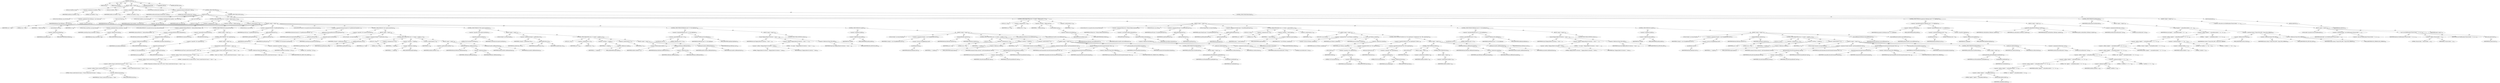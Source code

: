 digraph "runExec" {  
"111669149712" [label = <(METHOD,runExec)<SUB>281</SUB>> ]
"115964117001" [label = <(PARAM,this)<SUB>281</SUB>> ]
"115964117025" [label = <(PARAM,Execute exe)<SUB>281</SUB>> ]
"25769803806" [label = <(BLOCK,&lt;empty&gt;,&lt;empty&gt;)<SUB>281</SUB>> ]
"94489280518" [label = <(LOCAL,int totalFiles: int)<SUB>282</SUB>> ]
"30064771185" [label = <(&lt;operator&gt;.assignment,int totalFiles = 0)<SUB>282</SUB>> ]
"68719476844" [label = <(IDENTIFIER,totalFiles,int totalFiles = 0)<SUB>282</SUB>> ]
"90194313237" [label = <(LITERAL,0,int totalFiles = 0)<SUB>282</SUB>> ]
"94489280519" [label = <(LOCAL,int totalDirs: int)<SUB>283</SUB>> ]
"30064771186" [label = <(&lt;operator&gt;.assignment,int totalDirs = 0)<SUB>283</SUB>> ]
"68719476845" [label = <(IDENTIFIER,totalDirs,int totalDirs = 0)<SUB>283</SUB>> ]
"90194313238" [label = <(LITERAL,0,int totalDirs = 0)<SUB>283</SUB>> ]
"94489280520" [label = <(LOCAL,boolean haveExecuted: boolean)<SUB>284</SUB>> ]
"30064771187" [label = <(&lt;operator&gt;.assignment,boolean haveExecuted = false)<SUB>284</SUB>> ]
"68719476846" [label = <(IDENTIFIER,haveExecuted,boolean haveExecuted = false)<SUB>284</SUB>> ]
"90194313239" [label = <(LITERAL,false,boolean haveExecuted = false)<SUB>284</SUB>> ]
"47244640264" [label = <(CONTROL_STRUCTURE,TRY,try)<SUB>285</SUB>> ]
"25769803807" [label = <(BLOCK,try,try)<SUB>285</SUB>> ]
"94489280521" [label = <(LOCAL,Vector fileNames: java.util.Vector)<SUB>287</SUB>> ]
"30064771188" [label = <(&lt;operator&gt;.assignment,Vector fileNames = new Vector())<SUB>287</SUB>> ]
"68719476847" [label = <(IDENTIFIER,fileNames,Vector fileNames = new Vector())<SUB>287</SUB>> ]
"30064771189" [label = <(&lt;operator&gt;.alloc,new Vector())<SUB>287</SUB>> ]
"30064771190" [label = <(&lt;init&gt;,new Vector())<SUB>287</SUB>> ]
"68719476848" [label = <(IDENTIFIER,fileNames,new Vector())<SUB>287</SUB>> ]
"94489280522" [label = <(LOCAL,Vector baseDirs: java.util.Vector)<SUB>288</SUB>> ]
"30064771191" [label = <(&lt;operator&gt;.assignment,Vector baseDirs = new Vector())<SUB>288</SUB>> ]
"68719476849" [label = <(IDENTIFIER,baseDirs,Vector baseDirs = new Vector())<SUB>288</SUB>> ]
"30064771192" [label = <(&lt;operator&gt;.alloc,new Vector())<SUB>288</SUB>> ]
"30064771193" [label = <(&lt;init&gt;,new Vector())<SUB>288</SUB>> ]
"68719476850" [label = <(IDENTIFIER,baseDirs,new Vector())<SUB>288</SUB>> ]
"47244640265" [label = <(CONTROL_STRUCTURE,FOR,for (int i = 0; Some(i &lt; filesets.size()); i++))<SUB>289</SUB>> ]
"94489280523" [label = <(LOCAL,int i: int)<SUB>289</SUB>> ]
"30064771194" [label = <(&lt;operator&gt;.assignment,int i = 0)<SUB>289</SUB>> ]
"68719476851" [label = <(IDENTIFIER,i,int i = 0)<SUB>289</SUB>> ]
"90194313240" [label = <(LITERAL,0,int i = 0)<SUB>289</SUB>> ]
"30064771195" [label = <(&lt;operator&gt;.lessThan,i &lt; filesets.size())<SUB>289</SUB>> ]
"68719476852" [label = <(IDENTIFIER,i,i &lt; filesets.size())<SUB>289</SUB>> ]
"30064771196" [label = <(size,this.filesets.size())<SUB>289</SUB>> ]
"30064771197" [label = <(&lt;operator&gt;.fieldAccess,this.filesets)<SUB>289</SUB>> ]
"68719476853" [label = <(IDENTIFIER,this,this.filesets.size())> ]
"55834574881" [label = <(FIELD_IDENTIFIER,filesets,filesets)<SUB>289</SUB>> ]
"30064771198" [label = <(&lt;operator&gt;.postIncrement,i++)<SUB>289</SUB>> ]
"68719476854" [label = <(IDENTIFIER,i,i++)<SUB>289</SUB>> ]
"25769803808" [label = <(BLOCK,&lt;empty&gt;,&lt;empty&gt;)<SUB>289</SUB>> ]
"94489280524" [label = <(LOCAL,String currentType: java.lang.String)<SUB>290</SUB>> ]
"30064771199" [label = <(&lt;operator&gt;.assignment,String currentType = type)<SUB>290</SUB>> ]
"68719476855" [label = <(IDENTIFIER,currentType,String currentType = type)<SUB>290</SUB>> ]
"30064771200" [label = <(&lt;operator&gt;.fieldAccess,this.type)<SUB>290</SUB>> ]
"68719476856" [label = <(IDENTIFIER,this,String currentType = type)> ]
"55834574882" [label = <(FIELD_IDENTIFIER,type,type)<SUB>290</SUB>> ]
"94489280525" [label = <(LOCAL,AbstractFileSet fs: org.apache.tools.ant.types.AbstractFileSet)<SUB>291</SUB>> ]
"30064771201" [label = <(&lt;operator&gt;.assignment,AbstractFileSet fs = (AbstractFileSet) filesets...)<SUB>291</SUB>> ]
"68719476857" [label = <(IDENTIFIER,fs,AbstractFileSet fs = (AbstractFileSet) filesets...)<SUB>291</SUB>> ]
"30064771202" [label = <(&lt;operator&gt;.cast,(AbstractFileSet) filesets.elementAt(i))<SUB>291</SUB>> ]
"180388626432" [label = <(TYPE_REF,AbstractFileSet,AbstractFileSet)<SUB>291</SUB>> ]
"30064771203" [label = <(elementAt,this.filesets.elementAt(i))<SUB>291</SUB>> ]
"30064771204" [label = <(&lt;operator&gt;.fieldAccess,this.filesets)<SUB>291</SUB>> ]
"68719476858" [label = <(IDENTIFIER,this,this.filesets.elementAt(i))> ]
"55834574883" [label = <(FIELD_IDENTIFIER,filesets,filesets)<SUB>291</SUB>> ]
"68719476859" [label = <(IDENTIFIER,i,this.filesets.elementAt(i))<SUB>291</SUB>> ]
"47244640266" [label = <(CONTROL_STRUCTURE,IF,if (fs instanceof DirSet))<SUB>292</SUB>> ]
"30064771205" [label = <(&lt;operator&gt;.instanceOf,fs instanceof DirSet)<SUB>292</SUB>> ]
"68719476860" [label = <(IDENTIFIER,fs,fs instanceof DirSet)<SUB>292</SUB>> ]
"180388626433" [label = <(TYPE_REF,DirSet,DirSet)<SUB>292</SUB>> ]
"25769803809" [label = <(BLOCK,&lt;empty&gt;,&lt;empty&gt;)<SUB>292</SUB>> ]
"47244640267" [label = <(CONTROL_STRUCTURE,IF,if (!&quot;dir&quot;.equals(type)))<SUB>293</SUB>> ]
"30064771206" [label = <(&lt;operator&gt;.logicalNot,!&quot;dir&quot;.equals(type))<SUB>293</SUB>> ]
"30064771207" [label = <(equals,this.equals(type))<SUB>293</SUB>> ]
"90194313241" [label = <(LITERAL,&quot;dir&quot;,this.equals(type))<SUB>293</SUB>> ]
"30064771208" [label = <(&lt;operator&gt;.fieldAccess,this.type)<SUB>293</SUB>> ]
"68719476861" [label = <(IDENTIFIER,this,this.equals(type))> ]
"55834574884" [label = <(FIELD_IDENTIFIER,type,type)<SUB>293</SUB>> ]
"25769803810" [label = <(BLOCK,&lt;empty&gt;,&lt;empty&gt;)<SUB>293</SUB>> ]
"30064771209" [label = <(log,log(&quot;Found a nested dirset but type is &quot; + type...)<SUB>294</SUB>> ]
"68719476752" [label = <(IDENTIFIER,this,log(&quot;Found a nested dirset but type is &quot; + type...)<SUB>294</SUB>> ]
"30064771210" [label = <(&lt;operator&gt;.addition,&quot;Found a nested dirset but type is &quot; + type + &quot;...)<SUB>294</SUB>> ]
"30064771211" [label = <(&lt;operator&gt;.addition,&quot;Found a nested dirset but type is &quot; + type + &quot;...)<SUB>294</SUB>> ]
"30064771212" [label = <(&lt;operator&gt;.addition,&quot;Found a nested dirset but type is &quot; + type + &quot;...)<SUB>294</SUB>> ]
"30064771213" [label = <(&lt;operator&gt;.addition,&quot;Found a nested dirset but type is &quot; + type + &quot;. &quot;)<SUB>294</SUB>> ]
"30064771214" [label = <(&lt;operator&gt;.addition,&quot;Found a nested dirset but type is &quot; + type)<SUB>294</SUB>> ]
"90194313242" [label = <(LITERAL,&quot;Found a nested dirset but type is &quot;,&quot;Found a nested dirset but type is &quot; + type)<SUB>294</SUB>> ]
"30064771215" [label = <(&lt;operator&gt;.fieldAccess,this.type)<SUB>294</SUB>> ]
"68719476862" [label = <(IDENTIFIER,this,&quot;Found a nested dirset but type is &quot; + type)> ]
"55834574885" [label = <(FIELD_IDENTIFIER,type,type)<SUB>294</SUB>> ]
"90194313243" [label = <(LITERAL,&quot;. &quot;,&quot;Found a nested dirset but type is &quot; + type + &quot;. &quot;)<SUB>294</SUB>> ]
"90194313244" [label = <(LITERAL,&quot;Temporarily switching to type=\&quot;dir\&quot; on the&quot;,&quot;Found a nested dirset but type is &quot; + type + &quot;...)<SUB>295</SUB>> ]
"90194313245" [label = <(LITERAL,&quot; assumption that you really did mean&quot;,&quot;Found a nested dirset but type is &quot; + type + &quot;...)<SUB>296</SUB>> ]
"90194313246" [label = <(LITERAL,&quot; &lt;dirset&gt; not &lt;fileset&gt;.&quot;,&quot;Found a nested dirset but type is &quot; + type + &quot;...)<SUB>297</SUB>> ]
"30064771216" [label = <(&lt;operator&gt;.fieldAccess,Project.MSG_DEBUG)<SUB>297</SUB>> ]
"68719476863" [label = <(IDENTIFIER,Project,log(&quot;Found a nested dirset but type is &quot; + type...)<SUB>297</SUB>> ]
"55834574886" [label = <(FIELD_IDENTIFIER,MSG_DEBUG,MSG_DEBUG)<SUB>297</SUB>> ]
"30064771217" [label = <(&lt;operator&gt;.assignment,currentType = &quot;dir&quot;)<SUB>298</SUB>> ]
"68719476864" [label = <(IDENTIFIER,currentType,currentType = &quot;dir&quot;)<SUB>298</SUB>> ]
"90194313247" [label = <(LITERAL,&quot;dir&quot;,currentType = &quot;dir&quot;)<SUB>298</SUB>> ]
"94489280526" [label = <(LOCAL,File base: java.io.File)<SUB>301</SUB>> ]
"30064771218" [label = <(&lt;operator&gt;.assignment,File base = fs.getDir(getProject()))<SUB>301</SUB>> ]
"68719476865" [label = <(IDENTIFIER,base,File base = fs.getDir(getProject()))<SUB>301</SUB>> ]
"30064771219" [label = <(getDir,getDir(getProject()))<SUB>301</SUB>> ]
"68719476866" [label = <(IDENTIFIER,fs,getDir(getProject()))<SUB>301</SUB>> ]
"30064771220" [label = <(getProject,getProject())<SUB>301</SUB>> ]
"68719476753" [label = <(IDENTIFIER,this,getProject())<SUB>301</SUB>> ]
"94489280527" [label = <(LOCAL,DirectoryScanner ds: org.apache.tools.ant.DirectoryScanner)<SUB>302</SUB>> ]
"30064771221" [label = <(&lt;operator&gt;.assignment,DirectoryScanner ds = fs.getDirectoryScanner(ge...)<SUB>302</SUB>> ]
"68719476867" [label = <(IDENTIFIER,ds,DirectoryScanner ds = fs.getDirectoryScanner(ge...)<SUB>302</SUB>> ]
"30064771222" [label = <(getDirectoryScanner,getDirectoryScanner(getProject()))<SUB>302</SUB>> ]
"68719476868" [label = <(IDENTIFIER,fs,getDirectoryScanner(getProject()))<SUB>302</SUB>> ]
"30064771223" [label = <(getProject,getProject())<SUB>302</SUB>> ]
"68719476754" [label = <(IDENTIFIER,this,getProject())<SUB>302</SUB>> ]
"47244640268" [label = <(CONTROL_STRUCTURE,IF,if (!&quot;dir&quot;.equals(currentType)))<SUB>304</SUB>> ]
"30064771224" [label = <(&lt;operator&gt;.logicalNot,!&quot;dir&quot;.equals(currentType))<SUB>304</SUB>> ]
"30064771225" [label = <(equals,this.equals(currentType))<SUB>304</SUB>> ]
"90194313248" [label = <(LITERAL,&quot;dir&quot;,this.equals(currentType))<SUB>304</SUB>> ]
"68719476869" [label = <(IDENTIFIER,currentType,this.equals(currentType))<SUB>304</SUB>> ]
"25769803811" [label = <(BLOCK,&lt;empty&gt;,&lt;empty&gt;)<SUB>304</SUB>> ]
"94489280528" [label = <(LOCAL,String[] s: java.lang.String[])<SUB>305</SUB>> ]
"30064771226" [label = <(&lt;operator&gt;.assignment,String[] s = getFiles(base, ds))<SUB>305</SUB>> ]
"68719476870" [label = <(IDENTIFIER,s,String[] s = getFiles(base, ds))<SUB>305</SUB>> ]
"30064771227" [label = <(getFiles,getFiles(base, ds))<SUB>305</SUB>> ]
"68719476755" [label = <(IDENTIFIER,this,getFiles(base, ds))<SUB>305</SUB>> ]
"68719476871" [label = <(IDENTIFIER,base,getFiles(base, ds))<SUB>305</SUB>> ]
"68719476872" [label = <(IDENTIFIER,ds,getFiles(base, ds))<SUB>305</SUB>> ]
"47244640269" [label = <(CONTROL_STRUCTURE,FOR,for (int j = 0; Some(j &lt; s.length); j++))<SUB>306</SUB>> ]
"94489280529" [label = <(LOCAL,int j: int)<SUB>306</SUB>> ]
"30064771228" [label = <(&lt;operator&gt;.assignment,int j = 0)<SUB>306</SUB>> ]
"68719476873" [label = <(IDENTIFIER,j,int j = 0)<SUB>306</SUB>> ]
"90194313249" [label = <(LITERAL,0,int j = 0)<SUB>306</SUB>> ]
"30064771229" [label = <(&lt;operator&gt;.lessThan,j &lt; s.length)<SUB>306</SUB>> ]
"68719476874" [label = <(IDENTIFIER,j,j &lt; s.length)<SUB>306</SUB>> ]
"30064771230" [label = <(&lt;operator&gt;.fieldAccess,s.length)<SUB>306</SUB>> ]
"68719476875" [label = <(IDENTIFIER,s,j &lt; s.length)<SUB>306</SUB>> ]
"55834574887" [label = <(FIELD_IDENTIFIER,length,length)<SUB>306</SUB>> ]
"30064771231" [label = <(&lt;operator&gt;.postIncrement,j++)<SUB>306</SUB>> ]
"68719476876" [label = <(IDENTIFIER,j,j++)<SUB>306</SUB>> ]
"25769803812" [label = <(BLOCK,&lt;empty&gt;,&lt;empty&gt;)<SUB>306</SUB>> ]
"30064771232" [label = <(&lt;operator&gt;.postIncrement,totalFiles++)<SUB>307</SUB>> ]
"68719476877" [label = <(IDENTIFIER,totalFiles,totalFiles++)<SUB>307</SUB>> ]
"30064771233" [label = <(addElement,fileNames.addElement(s[j]))<SUB>308</SUB>> ]
"68719476878" [label = <(IDENTIFIER,fileNames,fileNames.addElement(s[j]))<SUB>308</SUB>> ]
"30064771234" [label = <(&lt;operator&gt;.indexAccess,s[j])<SUB>308</SUB>> ]
"68719476879" [label = <(IDENTIFIER,s,fileNames.addElement(s[j]))<SUB>308</SUB>> ]
"68719476880" [label = <(IDENTIFIER,j,fileNames.addElement(s[j]))<SUB>308</SUB>> ]
"30064771235" [label = <(addElement,baseDirs.addElement(base))<SUB>309</SUB>> ]
"68719476881" [label = <(IDENTIFIER,baseDirs,baseDirs.addElement(base))<SUB>309</SUB>> ]
"68719476882" [label = <(IDENTIFIER,base,baseDirs.addElement(base))<SUB>309</SUB>> ]
"47244640270" [label = <(CONTROL_STRUCTURE,IF,if (!&quot;file&quot;.equals(currentType)))<SUB>313</SUB>> ]
"30064771236" [label = <(&lt;operator&gt;.logicalNot,!&quot;file&quot;.equals(currentType))<SUB>313</SUB>> ]
"30064771237" [label = <(equals,this.equals(currentType))<SUB>313</SUB>> ]
"90194313250" [label = <(LITERAL,&quot;file&quot;,this.equals(currentType))<SUB>313</SUB>> ]
"68719476883" [label = <(IDENTIFIER,currentType,this.equals(currentType))<SUB>313</SUB>> ]
"25769803813" [label = <(BLOCK,&lt;empty&gt;,&lt;empty&gt;)<SUB>313</SUB>> ]
"94489280530" [label = <(LOCAL,String[] s: java.lang.String[])<SUB>314</SUB>> ]
"30064771238" [label = <(&lt;operator&gt;.assignment,String[] s = getDirs(base, ds))<SUB>314</SUB>> ]
"68719476884" [label = <(IDENTIFIER,s,String[] s = getDirs(base, ds))<SUB>314</SUB>> ]
"30064771239" [label = <(getDirs,getDirs(base, ds))<SUB>314</SUB>> ]
"68719476756" [label = <(IDENTIFIER,this,getDirs(base, ds))<SUB>314</SUB>> ]
"68719476885" [label = <(IDENTIFIER,base,getDirs(base, ds))<SUB>314</SUB>> ]
"68719476886" [label = <(IDENTIFIER,ds,getDirs(base, ds))<SUB>314</SUB>> ]
"47244640271" [label = <(CONTROL_STRUCTURE,FOR,for (int j = 0; Some(j &lt; s.length); j++))<SUB>315</SUB>> ]
"94489280531" [label = <(LOCAL,int j: int)<SUB>315</SUB>> ]
"30064771240" [label = <(&lt;operator&gt;.assignment,int j = 0)<SUB>315</SUB>> ]
"68719476887" [label = <(IDENTIFIER,j,int j = 0)<SUB>315</SUB>> ]
"90194313251" [label = <(LITERAL,0,int j = 0)<SUB>315</SUB>> ]
"30064771241" [label = <(&lt;operator&gt;.lessThan,j &lt; s.length)<SUB>315</SUB>> ]
"68719476888" [label = <(IDENTIFIER,j,j &lt; s.length)<SUB>315</SUB>> ]
"30064771242" [label = <(&lt;operator&gt;.fieldAccess,s.length)<SUB>315</SUB>> ]
"68719476889" [label = <(IDENTIFIER,s,j &lt; s.length)<SUB>315</SUB>> ]
"55834574888" [label = <(FIELD_IDENTIFIER,length,length)<SUB>315</SUB>> ]
"30064771243" [label = <(&lt;operator&gt;.postIncrement,j++)<SUB>315</SUB>> ]
"68719476890" [label = <(IDENTIFIER,j,j++)<SUB>315</SUB>> ]
"25769803814" [label = <(BLOCK,&lt;empty&gt;,&lt;empty&gt;)<SUB>315</SUB>> ]
"30064771244" [label = <(&lt;operator&gt;.postIncrement,totalDirs++)<SUB>316</SUB>> ]
"68719476891" [label = <(IDENTIFIER,totalDirs,totalDirs++)<SUB>316</SUB>> ]
"30064771245" [label = <(addElement,fileNames.addElement(s[j]))<SUB>317</SUB>> ]
"68719476892" [label = <(IDENTIFIER,fileNames,fileNames.addElement(s[j]))<SUB>317</SUB>> ]
"30064771246" [label = <(&lt;operator&gt;.indexAccess,s[j])<SUB>317</SUB>> ]
"68719476893" [label = <(IDENTIFIER,s,fileNames.addElement(s[j]))<SUB>317</SUB>> ]
"68719476894" [label = <(IDENTIFIER,j,fileNames.addElement(s[j]))<SUB>317</SUB>> ]
"30064771247" [label = <(addElement,baseDirs.addElement(base))<SUB>318</SUB>> ]
"68719476895" [label = <(IDENTIFIER,baseDirs,baseDirs.addElement(base))<SUB>318</SUB>> ]
"68719476896" [label = <(IDENTIFIER,base,baseDirs.addElement(base))<SUB>318</SUB>> ]
"47244640272" [label = <(CONTROL_STRUCTURE,IF,if (fileNames.size() == 0 &amp;&amp; skipEmpty))<SUB>322</SUB>> ]
"30064771248" [label = <(&lt;operator&gt;.logicalAnd,fileNames.size() == 0 &amp;&amp; skipEmpty)<SUB>322</SUB>> ]
"30064771249" [label = <(&lt;operator&gt;.equals,fileNames.size() == 0)<SUB>322</SUB>> ]
"30064771250" [label = <(size,fileNames.size())<SUB>322</SUB>> ]
"68719476897" [label = <(IDENTIFIER,fileNames,fileNames.size())<SUB>322</SUB>> ]
"90194313252" [label = <(LITERAL,0,fileNames.size() == 0)<SUB>322</SUB>> ]
"30064771251" [label = <(&lt;operator&gt;.fieldAccess,this.skipEmpty)<SUB>322</SUB>> ]
"68719476898" [label = <(IDENTIFIER,this,fileNames.size() == 0 &amp;&amp; skipEmpty)> ]
"55834574889" [label = <(FIELD_IDENTIFIER,skipEmpty,skipEmpty)<SUB>322</SUB>> ]
"25769803815" [label = <(BLOCK,&lt;empty&gt;,&lt;empty&gt;)<SUB>322</SUB>> ]
"30064771252" [label = <(log,log(&quot;Skipping fileset for directory &quot; + base + ...)<SUB>323</SUB>> ]
"68719476757" [label = <(IDENTIFIER,this,log(&quot;Skipping fileset for directory &quot; + base + ...)<SUB>323</SUB>> ]
"30064771253" [label = <(&lt;operator&gt;.addition,&quot;Skipping fileset for directory &quot; + base + &quot;. I...)<SUB>323</SUB>> ]
"30064771254" [label = <(&lt;operator&gt;.addition,&quot;Skipping fileset for directory &quot; + base)<SUB>323</SUB>> ]
"90194313253" [label = <(LITERAL,&quot;Skipping fileset for directory &quot;,&quot;Skipping fileset for directory &quot; + base)<SUB>323</SUB>> ]
"68719476899" [label = <(IDENTIFIER,base,&quot;Skipping fileset for directory &quot; + base)<SUB>324</SUB>> ]
"90194313254" [label = <(LITERAL,&quot;. It is empty.&quot;,&quot;Skipping fileset for directory &quot; + base + &quot;. I...)<SUB>324</SUB>> ]
"30064771255" [label = <(&lt;operator&gt;.fieldAccess,Project.MSG_INFO)<SUB>324</SUB>> ]
"68719476900" [label = <(IDENTIFIER,Project,log(&quot;Skipping fileset for directory &quot; + base + ...)<SUB>324</SUB>> ]
"55834574890" [label = <(FIELD_IDENTIFIER,MSG_INFO,MSG_INFO)<SUB>324</SUB>> ]
"47244640273" [label = <(CONTROL_STRUCTURE,CONTINUE,continue;)<SUB>325</SUB>> ]
"47244640274" [label = <(CONTROL_STRUCTURE,IF,if (!parallel))<SUB>328</SUB>> ]
"30064771256" [label = <(&lt;operator&gt;.logicalNot,!parallel)<SUB>328</SUB>> ]
"30064771257" [label = <(&lt;operator&gt;.fieldAccess,this.parallel)<SUB>328</SUB>> ]
"68719476901" [label = <(IDENTIFIER,this,!parallel)> ]
"55834574891" [label = <(FIELD_IDENTIFIER,parallel,parallel)<SUB>328</SUB>> ]
"25769803816" [label = <(BLOCK,&lt;empty&gt;,&lt;empty&gt;)<SUB>328</SUB>> ]
"94489280532" [label = <(LOCAL,String[] s: java.lang.String[])<SUB>329</SUB>> ]
"30064771258" [label = <(&lt;operator&gt;.assignment,String[] s = new String[fileNames.size()])<SUB>329</SUB>> ]
"68719476902" [label = <(IDENTIFIER,s,String[] s = new String[fileNames.size()])<SUB>329</SUB>> ]
"30064771259" [label = <(&lt;operator&gt;.alloc,new String[fileNames.size()])> ]
"30064771260" [label = <(size,fileNames.size())<SUB>329</SUB>> ]
"68719476903" [label = <(IDENTIFIER,fileNames,fileNames.size())<SUB>329</SUB>> ]
"30064771261" [label = <(copyInto,fileNames.copyInto(s))<SUB>330</SUB>> ]
"68719476904" [label = <(IDENTIFIER,fileNames,fileNames.copyInto(s))<SUB>330</SUB>> ]
"68719476905" [label = <(IDENTIFIER,s,fileNames.copyInto(s))<SUB>330</SUB>> ]
"47244640275" [label = <(CONTROL_STRUCTURE,FOR,for (int j = 0; Some(j &lt; s.length); j++))<SUB>331</SUB>> ]
"94489280533" [label = <(LOCAL,int j: int)<SUB>331</SUB>> ]
"30064771262" [label = <(&lt;operator&gt;.assignment,int j = 0)<SUB>331</SUB>> ]
"68719476906" [label = <(IDENTIFIER,j,int j = 0)<SUB>331</SUB>> ]
"90194313255" [label = <(LITERAL,0,int j = 0)<SUB>331</SUB>> ]
"30064771263" [label = <(&lt;operator&gt;.lessThan,j &lt; s.length)<SUB>331</SUB>> ]
"68719476907" [label = <(IDENTIFIER,j,j &lt; s.length)<SUB>331</SUB>> ]
"30064771264" [label = <(&lt;operator&gt;.fieldAccess,s.length)<SUB>331</SUB>> ]
"68719476908" [label = <(IDENTIFIER,s,j &lt; s.length)<SUB>331</SUB>> ]
"55834574892" [label = <(FIELD_IDENTIFIER,length,length)<SUB>331</SUB>> ]
"30064771265" [label = <(&lt;operator&gt;.postIncrement,j++)<SUB>331</SUB>> ]
"68719476909" [label = <(IDENTIFIER,j,j++)<SUB>331</SUB>> ]
"25769803817" [label = <(BLOCK,&lt;empty&gt;,&lt;empty&gt;)<SUB>331</SUB>> ]
"94489280534" [label = <(LOCAL,String[] command: java.lang.String[])<SUB>332</SUB>> ]
"30064771266" [label = <(&lt;operator&gt;.assignment,String[] command = getCommandline(s[j], base))<SUB>332</SUB>> ]
"68719476910" [label = <(IDENTIFIER,command,String[] command = getCommandline(s[j], base))<SUB>332</SUB>> ]
"30064771267" [label = <(getCommandline,this.getCommandline(s[j], base))<SUB>332</SUB>> ]
"68719476758" [label = <(IDENTIFIER,this,this.getCommandline(s[j], base))<SUB>332</SUB>> ]
"30064771268" [label = <(&lt;operator&gt;.indexAccess,s[j])<SUB>332</SUB>> ]
"68719476911" [label = <(IDENTIFIER,s,this.getCommandline(s[j], base))<SUB>332</SUB>> ]
"68719476912" [label = <(IDENTIFIER,j,this.getCommandline(s[j], base))<SUB>332</SUB>> ]
"68719476913" [label = <(IDENTIFIER,base,this.getCommandline(s[j], base))<SUB>332</SUB>> ]
"30064771269" [label = <(log,log(Commandline.describeCommand(command), Proje...)<SUB>333</SUB>> ]
"68719476759" [label = <(IDENTIFIER,this,log(Commandline.describeCommand(command), Proje...)<SUB>333</SUB>> ]
"30064771270" [label = <(describeCommand,describeCommand(command))<SUB>333</SUB>> ]
"68719476914" [label = <(IDENTIFIER,Commandline,describeCommand(command))<SUB>333</SUB>> ]
"68719476915" [label = <(IDENTIFIER,command,describeCommand(command))<SUB>333</SUB>> ]
"30064771271" [label = <(&lt;operator&gt;.fieldAccess,Project.MSG_VERBOSE)<SUB>334</SUB>> ]
"68719476916" [label = <(IDENTIFIER,Project,log(Commandline.describeCommand(command), Proje...)<SUB>334</SUB>> ]
"55834574893" [label = <(FIELD_IDENTIFIER,MSG_VERBOSE,MSG_VERBOSE)<SUB>334</SUB>> ]
"30064771272" [label = <(setCommandline,setCommandline(command))<SUB>335</SUB>> ]
"68719476917" [label = <(IDENTIFIER,exe,setCommandline(command))<SUB>335</SUB>> ]
"68719476918" [label = <(IDENTIFIER,command,setCommandline(command))<SUB>335</SUB>> ]
"47244640276" [label = <(CONTROL_STRUCTURE,IF,if (haveExecuted))<SUB>336</SUB>> ]
"68719476919" [label = <(IDENTIFIER,haveExecuted,if (haveExecuted))<SUB>336</SUB>> ]
"25769803818" [label = <(BLOCK,&lt;empty&gt;,&lt;empty&gt;)<SUB>336</SUB>> ]
"30064771273" [label = <(setStreamHandler,setStreamHandler(createHandler()))<SUB>339</SUB>> ]
"68719476920" [label = <(IDENTIFIER,exe,setStreamHandler(createHandler()))<SUB>339</SUB>> ]
"30064771274" [label = <(createHandler,createHandler())<SUB>339</SUB>> ]
"68719476760" [label = <(IDENTIFIER,this,createHandler())<SUB>339</SUB>> ]
"30064771275" [label = <(runExecute,runExecute(exe))<SUB>341</SUB>> ]
"68719476761" [label = <(IDENTIFIER,this,runExecute(exe))<SUB>341</SUB>> ]
"68719476921" [label = <(IDENTIFIER,exe,runExecute(exe))<SUB>341</SUB>> ]
"30064771276" [label = <(&lt;operator&gt;.assignment,haveExecuted = true)<SUB>342</SUB>> ]
"68719476922" [label = <(IDENTIFIER,haveExecuted,haveExecuted = true)<SUB>342</SUB>> ]
"90194313256" [label = <(LITERAL,true,haveExecuted = true)<SUB>342</SUB>> ]
"30064771277" [label = <(removeAllElements,fileNames.removeAllElements())<SUB>344</SUB>> ]
"68719476923" [label = <(IDENTIFIER,fileNames,fileNames.removeAllElements())<SUB>344</SUB>> ]
"30064771278" [label = <(removeAllElements,baseDirs.removeAllElements())<SUB>345</SUB>> ]
"68719476924" [label = <(IDENTIFIER,baseDirs,baseDirs.removeAllElements())<SUB>345</SUB>> ]
"47244640277" [label = <(CONTROL_STRUCTURE,FOR,for (int i = 0; Some(i &lt; filelists.size()); i++))<SUB>349</SUB>> ]
"94489280535" [label = <(LOCAL,int i: int)<SUB>349</SUB>> ]
"30064771279" [label = <(&lt;operator&gt;.assignment,int i = 0)<SUB>349</SUB>> ]
"68719476925" [label = <(IDENTIFIER,i,int i = 0)<SUB>349</SUB>> ]
"90194313257" [label = <(LITERAL,0,int i = 0)<SUB>349</SUB>> ]
"30064771280" [label = <(&lt;operator&gt;.lessThan,i &lt; filelists.size())<SUB>349</SUB>> ]
"68719476926" [label = <(IDENTIFIER,i,i &lt; filelists.size())<SUB>349</SUB>> ]
"30064771281" [label = <(size,this.filelists.size())<SUB>349</SUB>> ]
"30064771282" [label = <(&lt;operator&gt;.fieldAccess,this.filelists)<SUB>349</SUB>> ]
"68719476927" [label = <(IDENTIFIER,this,this.filelists.size())> ]
"55834574894" [label = <(FIELD_IDENTIFIER,filelists,filelists)<SUB>349</SUB>> ]
"30064771283" [label = <(&lt;operator&gt;.postIncrement,i++)<SUB>349</SUB>> ]
"68719476928" [label = <(IDENTIFIER,i,i++)<SUB>349</SUB>> ]
"25769803819" [label = <(BLOCK,&lt;empty&gt;,&lt;empty&gt;)<SUB>349</SUB>> ]
"94489280536" [label = <(LOCAL,FileList list: org.apache.tools.ant.types.FileList)<SUB>350</SUB>> ]
"30064771284" [label = <(&lt;operator&gt;.assignment,FileList list = (FileList) filelists.elementAt(i))<SUB>350</SUB>> ]
"68719476929" [label = <(IDENTIFIER,list,FileList list = (FileList) filelists.elementAt(i))<SUB>350</SUB>> ]
"30064771285" [label = <(&lt;operator&gt;.cast,(FileList) filelists.elementAt(i))<SUB>350</SUB>> ]
"180388626434" [label = <(TYPE_REF,FileList,FileList)<SUB>350</SUB>> ]
"30064771286" [label = <(elementAt,this.filelists.elementAt(i))<SUB>350</SUB>> ]
"30064771287" [label = <(&lt;operator&gt;.fieldAccess,this.filelists)<SUB>350</SUB>> ]
"68719476930" [label = <(IDENTIFIER,this,this.filelists.elementAt(i))> ]
"55834574895" [label = <(FIELD_IDENTIFIER,filelists,filelists)<SUB>350</SUB>> ]
"68719476931" [label = <(IDENTIFIER,i,this.filelists.elementAt(i))<SUB>350</SUB>> ]
"94489280537" [label = <(LOCAL,File base: java.io.File)<SUB>351</SUB>> ]
"30064771288" [label = <(&lt;operator&gt;.assignment,File base = list.getDir(getProject()))<SUB>351</SUB>> ]
"68719476932" [label = <(IDENTIFIER,base,File base = list.getDir(getProject()))<SUB>351</SUB>> ]
"30064771289" [label = <(getDir,getDir(getProject()))<SUB>351</SUB>> ]
"68719476933" [label = <(IDENTIFIER,list,getDir(getProject()))<SUB>351</SUB>> ]
"30064771290" [label = <(getProject,getProject())<SUB>351</SUB>> ]
"68719476762" [label = <(IDENTIFIER,this,getProject())<SUB>351</SUB>> ]
"94489280538" [label = <(LOCAL,String[] names: java.lang.String[])<SUB>352</SUB>> ]
"30064771291" [label = <(&lt;operator&gt;.assignment,String[] names = list.getFiles(getProject()))<SUB>352</SUB>> ]
"68719476934" [label = <(IDENTIFIER,names,String[] names = list.getFiles(getProject()))<SUB>352</SUB>> ]
"30064771292" [label = <(getFiles,getFiles(getProject()))<SUB>352</SUB>> ]
"68719476935" [label = <(IDENTIFIER,list,getFiles(getProject()))<SUB>352</SUB>> ]
"30064771293" [label = <(getProject,getProject())<SUB>352</SUB>> ]
"68719476763" [label = <(IDENTIFIER,this,getProject())<SUB>352</SUB>> ]
"47244640278" [label = <(CONTROL_STRUCTURE,FOR,for (int j = 0; Some(j &lt; names.length); j++))<SUB>354</SUB>> ]
"94489280539" [label = <(LOCAL,int j: int)<SUB>354</SUB>> ]
"30064771294" [label = <(&lt;operator&gt;.assignment,int j = 0)<SUB>354</SUB>> ]
"68719476936" [label = <(IDENTIFIER,j,int j = 0)<SUB>354</SUB>> ]
"90194313258" [label = <(LITERAL,0,int j = 0)<SUB>354</SUB>> ]
"30064771295" [label = <(&lt;operator&gt;.lessThan,j &lt; names.length)<SUB>354</SUB>> ]
"68719476937" [label = <(IDENTIFIER,j,j &lt; names.length)<SUB>354</SUB>> ]
"30064771296" [label = <(&lt;operator&gt;.fieldAccess,names.length)<SUB>354</SUB>> ]
"68719476938" [label = <(IDENTIFIER,names,j &lt; names.length)<SUB>354</SUB>> ]
"55834574896" [label = <(FIELD_IDENTIFIER,length,length)<SUB>354</SUB>> ]
"30064771297" [label = <(&lt;operator&gt;.postIncrement,j++)<SUB>354</SUB>> ]
"68719476939" [label = <(IDENTIFIER,j,j++)<SUB>354</SUB>> ]
"25769803820" [label = <(BLOCK,&lt;empty&gt;,&lt;empty&gt;)<SUB>354</SUB>> ]
"94489280540" [label = <(LOCAL,File f: java.io.File)<SUB>355</SUB>> ]
"30064771298" [label = <(&lt;operator&gt;.assignment,File f = new File(base, names[j]))<SUB>355</SUB>> ]
"68719476940" [label = <(IDENTIFIER,f,File f = new File(base, names[j]))<SUB>355</SUB>> ]
"30064771299" [label = <(&lt;operator&gt;.alloc,new File(base, names[j]))<SUB>355</SUB>> ]
"30064771300" [label = <(&lt;init&gt;,new File(base, names[j]))<SUB>355</SUB>> ]
"68719476941" [label = <(IDENTIFIER,f,new File(base, names[j]))<SUB>355</SUB>> ]
"68719476942" [label = <(IDENTIFIER,base,new File(base, names[j]))<SUB>355</SUB>> ]
"30064771301" [label = <(&lt;operator&gt;.indexAccess,names[j])<SUB>355</SUB>> ]
"68719476943" [label = <(IDENTIFIER,names,new File(base, names[j]))<SUB>355</SUB>> ]
"68719476944" [label = <(IDENTIFIER,j,new File(base, names[j]))<SUB>355</SUB>> ]
"47244640279" [label = <(CONTROL_STRUCTURE,IF,if ((f.isFile() &amp;&amp; !&quot;dir&quot;.equals(type)) || (f.isDirectory() &amp;&amp; !&quot;file&quot;.equals(type))))<SUB>356</SUB>> ]
"30064771302" [label = <(&lt;operator&gt;.logicalOr,(f.isFile() &amp;&amp; !&quot;dir&quot;.equals(type)) || (f.isDir...)<SUB>356</SUB>> ]
"30064771303" [label = <(&lt;operator&gt;.logicalAnd,f.isFile() &amp;&amp; !&quot;dir&quot;.equals(type))<SUB>356</SUB>> ]
"30064771304" [label = <(isFile,f.isFile())<SUB>356</SUB>> ]
"68719476945" [label = <(IDENTIFIER,f,f.isFile())<SUB>356</SUB>> ]
"30064771305" [label = <(&lt;operator&gt;.logicalNot,!&quot;dir&quot;.equals(type))<SUB>356</SUB>> ]
"30064771306" [label = <(equals,this.equals(type))<SUB>356</SUB>> ]
"90194313259" [label = <(LITERAL,&quot;dir&quot;,this.equals(type))<SUB>356</SUB>> ]
"30064771307" [label = <(&lt;operator&gt;.fieldAccess,this.type)<SUB>356</SUB>> ]
"68719476946" [label = <(IDENTIFIER,this,this.equals(type))> ]
"55834574897" [label = <(FIELD_IDENTIFIER,type,type)<SUB>356</SUB>> ]
"30064771308" [label = <(&lt;operator&gt;.logicalAnd,f.isDirectory() &amp;&amp; !&quot;file&quot;.equals(type))<SUB>357</SUB>> ]
"30064771309" [label = <(isDirectory,f.isDirectory())<SUB>357</SUB>> ]
"68719476947" [label = <(IDENTIFIER,f,f.isDirectory())<SUB>357</SUB>> ]
"30064771310" [label = <(&lt;operator&gt;.logicalNot,!&quot;file&quot;.equals(type))<SUB>357</SUB>> ]
"30064771311" [label = <(equals,this.equals(type))<SUB>357</SUB>> ]
"90194313260" [label = <(LITERAL,&quot;file&quot;,this.equals(type))<SUB>357</SUB>> ]
"30064771312" [label = <(&lt;operator&gt;.fieldAccess,this.type)<SUB>357</SUB>> ]
"68719476948" [label = <(IDENTIFIER,this,this.equals(type))> ]
"55834574898" [label = <(FIELD_IDENTIFIER,type,type)<SUB>357</SUB>> ]
"25769803821" [label = <(BLOCK,&lt;empty&gt;,&lt;empty&gt;)<SUB>357</SUB>> ]
"47244640280" [label = <(CONTROL_STRUCTURE,IF,if (f.isFile()))<SUB>359</SUB>> ]
"30064771313" [label = <(isFile,f.isFile())<SUB>359</SUB>> ]
"68719476949" [label = <(IDENTIFIER,f,f.isFile())<SUB>359</SUB>> ]
"25769803822" [label = <(BLOCK,&lt;empty&gt;,&lt;empty&gt;)<SUB>359</SUB>> ]
"30064771314" [label = <(&lt;operator&gt;.postIncrement,totalFiles++)<SUB>360</SUB>> ]
"68719476950" [label = <(IDENTIFIER,totalFiles,totalFiles++)<SUB>360</SUB>> ]
"47244640281" [label = <(CONTROL_STRUCTURE,ELSE,else)<SUB>361</SUB>> ]
"25769803823" [label = <(BLOCK,&lt;empty&gt;,&lt;empty&gt;)<SUB>361</SUB>> ]
"30064771315" [label = <(&lt;operator&gt;.postIncrement,totalDirs++)<SUB>362</SUB>> ]
"68719476951" [label = <(IDENTIFIER,totalDirs,totalDirs++)<SUB>362</SUB>> ]
"30064771316" [label = <(addElement,fileNames.addElement(names[j]))<SUB>365</SUB>> ]
"68719476952" [label = <(IDENTIFIER,fileNames,fileNames.addElement(names[j]))<SUB>365</SUB>> ]
"30064771317" [label = <(&lt;operator&gt;.indexAccess,names[j])<SUB>365</SUB>> ]
"68719476953" [label = <(IDENTIFIER,names,fileNames.addElement(names[j]))<SUB>365</SUB>> ]
"68719476954" [label = <(IDENTIFIER,j,fileNames.addElement(names[j]))<SUB>365</SUB>> ]
"30064771318" [label = <(addElement,baseDirs.addElement(base))<SUB>366</SUB>> ]
"68719476955" [label = <(IDENTIFIER,baseDirs,baseDirs.addElement(base))<SUB>366</SUB>> ]
"68719476956" [label = <(IDENTIFIER,base,baseDirs.addElement(base))<SUB>366</SUB>> ]
"47244640282" [label = <(CONTROL_STRUCTURE,IF,if (fileNames.size() == 0 &amp;&amp; skipEmpty))<SUB>370</SUB>> ]
"30064771319" [label = <(&lt;operator&gt;.logicalAnd,fileNames.size() == 0 &amp;&amp; skipEmpty)<SUB>370</SUB>> ]
"30064771320" [label = <(&lt;operator&gt;.equals,fileNames.size() == 0)<SUB>370</SUB>> ]
"30064771321" [label = <(size,fileNames.size())<SUB>370</SUB>> ]
"68719476957" [label = <(IDENTIFIER,fileNames,fileNames.size())<SUB>370</SUB>> ]
"90194313261" [label = <(LITERAL,0,fileNames.size() == 0)<SUB>370</SUB>> ]
"30064771322" [label = <(&lt;operator&gt;.fieldAccess,this.skipEmpty)<SUB>370</SUB>> ]
"68719476958" [label = <(IDENTIFIER,this,fileNames.size() == 0 &amp;&amp; skipEmpty)> ]
"55834574899" [label = <(FIELD_IDENTIFIER,skipEmpty,skipEmpty)<SUB>370</SUB>> ]
"25769803824" [label = <(BLOCK,&lt;empty&gt;,&lt;empty&gt;)<SUB>370</SUB>> ]
"30064771323" [label = <(log,log(&quot;Skipping filelist for directory &quot; + base +...)<SUB>371</SUB>> ]
"68719476764" [label = <(IDENTIFIER,this,log(&quot;Skipping filelist for directory &quot; + base +...)<SUB>371</SUB>> ]
"30064771324" [label = <(&lt;operator&gt;.addition,&quot;Skipping filelist for directory &quot; + base + &quot;. ...)<SUB>371</SUB>> ]
"30064771325" [label = <(&lt;operator&gt;.addition,&quot;Skipping filelist for directory &quot; + base)<SUB>371</SUB>> ]
"90194313262" [label = <(LITERAL,&quot;Skipping filelist for directory &quot;,&quot;Skipping filelist for directory &quot; + base)<SUB>371</SUB>> ]
"68719476959" [label = <(IDENTIFIER,base,&quot;Skipping filelist for directory &quot; + base)<SUB>372</SUB>> ]
"90194313263" [label = <(LITERAL,&quot;. It is empty.&quot;,&quot;Skipping filelist for directory &quot; + base + &quot;. ...)<SUB>372</SUB>> ]
"30064771326" [label = <(&lt;operator&gt;.fieldAccess,Project.MSG_INFO)<SUB>372</SUB>> ]
"68719476960" [label = <(IDENTIFIER,Project,log(&quot;Skipping filelist for directory &quot; + base +...)<SUB>372</SUB>> ]
"55834574900" [label = <(FIELD_IDENTIFIER,MSG_INFO,MSG_INFO)<SUB>372</SUB>> ]
"47244640283" [label = <(CONTROL_STRUCTURE,CONTINUE,continue;)<SUB>373</SUB>> ]
"47244640284" [label = <(CONTROL_STRUCTURE,IF,if (!parallel))<SUB>376</SUB>> ]
"30064771327" [label = <(&lt;operator&gt;.logicalNot,!parallel)<SUB>376</SUB>> ]
"30064771328" [label = <(&lt;operator&gt;.fieldAccess,this.parallel)<SUB>376</SUB>> ]
"68719476961" [label = <(IDENTIFIER,this,!parallel)> ]
"55834574901" [label = <(FIELD_IDENTIFIER,parallel,parallel)<SUB>376</SUB>> ]
"25769803825" [label = <(BLOCK,&lt;empty&gt;,&lt;empty&gt;)<SUB>376</SUB>> ]
"94489280541" [label = <(LOCAL,String[] s: java.lang.String[])<SUB>377</SUB>> ]
"30064771329" [label = <(&lt;operator&gt;.assignment,String[] s = new String[fileNames.size()])<SUB>377</SUB>> ]
"68719476962" [label = <(IDENTIFIER,s,String[] s = new String[fileNames.size()])<SUB>377</SUB>> ]
"30064771330" [label = <(&lt;operator&gt;.alloc,new String[fileNames.size()])> ]
"30064771331" [label = <(size,fileNames.size())<SUB>377</SUB>> ]
"68719476963" [label = <(IDENTIFIER,fileNames,fileNames.size())<SUB>377</SUB>> ]
"30064771332" [label = <(copyInto,fileNames.copyInto(s))<SUB>378</SUB>> ]
"68719476964" [label = <(IDENTIFIER,fileNames,fileNames.copyInto(s))<SUB>378</SUB>> ]
"68719476965" [label = <(IDENTIFIER,s,fileNames.copyInto(s))<SUB>378</SUB>> ]
"47244640285" [label = <(CONTROL_STRUCTURE,FOR,for (int j = 0; Some(j &lt; s.length); j++))<SUB>379</SUB>> ]
"94489280542" [label = <(LOCAL,int j: int)<SUB>379</SUB>> ]
"30064771333" [label = <(&lt;operator&gt;.assignment,int j = 0)<SUB>379</SUB>> ]
"68719476966" [label = <(IDENTIFIER,j,int j = 0)<SUB>379</SUB>> ]
"90194313264" [label = <(LITERAL,0,int j = 0)<SUB>379</SUB>> ]
"30064771334" [label = <(&lt;operator&gt;.lessThan,j &lt; s.length)<SUB>379</SUB>> ]
"68719476967" [label = <(IDENTIFIER,j,j &lt; s.length)<SUB>379</SUB>> ]
"30064771335" [label = <(&lt;operator&gt;.fieldAccess,s.length)<SUB>379</SUB>> ]
"68719476968" [label = <(IDENTIFIER,s,j &lt; s.length)<SUB>379</SUB>> ]
"55834574902" [label = <(FIELD_IDENTIFIER,length,length)<SUB>379</SUB>> ]
"30064771336" [label = <(&lt;operator&gt;.postIncrement,j++)<SUB>379</SUB>> ]
"68719476969" [label = <(IDENTIFIER,j,j++)<SUB>379</SUB>> ]
"25769803826" [label = <(BLOCK,&lt;empty&gt;,&lt;empty&gt;)<SUB>379</SUB>> ]
"94489280543" [label = <(LOCAL,String[] command: java.lang.String[])<SUB>380</SUB>> ]
"30064771337" [label = <(&lt;operator&gt;.assignment,String[] command = getCommandline(s[j], base))<SUB>380</SUB>> ]
"68719476970" [label = <(IDENTIFIER,command,String[] command = getCommandline(s[j], base))<SUB>380</SUB>> ]
"30064771338" [label = <(getCommandline,this.getCommandline(s[j], base))<SUB>380</SUB>> ]
"68719476765" [label = <(IDENTIFIER,this,this.getCommandline(s[j], base))<SUB>380</SUB>> ]
"30064771339" [label = <(&lt;operator&gt;.indexAccess,s[j])<SUB>380</SUB>> ]
"68719476971" [label = <(IDENTIFIER,s,this.getCommandline(s[j], base))<SUB>380</SUB>> ]
"68719476972" [label = <(IDENTIFIER,j,this.getCommandline(s[j], base))<SUB>380</SUB>> ]
"68719476973" [label = <(IDENTIFIER,base,this.getCommandline(s[j], base))<SUB>380</SUB>> ]
"30064771340" [label = <(log,log(Commandline.describeCommand(command), Proje...)<SUB>381</SUB>> ]
"68719476766" [label = <(IDENTIFIER,this,log(Commandline.describeCommand(command), Proje...)<SUB>381</SUB>> ]
"30064771341" [label = <(describeCommand,describeCommand(command))<SUB>381</SUB>> ]
"68719476974" [label = <(IDENTIFIER,Commandline,describeCommand(command))<SUB>381</SUB>> ]
"68719476975" [label = <(IDENTIFIER,command,describeCommand(command))<SUB>381</SUB>> ]
"30064771342" [label = <(&lt;operator&gt;.fieldAccess,Project.MSG_VERBOSE)<SUB>382</SUB>> ]
"68719476976" [label = <(IDENTIFIER,Project,log(Commandline.describeCommand(command), Proje...)<SUB>382</SUB>> ]
"55834574903" [label = <(FIELD_IDENTIFIER,MSG_VERBOSE,MSG_VERBOSE)<SUB>382</SUB>> ]
"30064771343" [label = <(setCommandline,setCommandline(command))<SUB>383</SUB>> ]
"68719476977" [label = <(IDENTIFIER,exe,setCommandline(command))<SUB>383</SUB>> ]
"68719476978" [label = <(IDENTIFIER,command,setCommandline(command))<SUB>383</SUB>> ]
"47244640286" [label = <(CONTROL_STRUCTURE,IF,if (haveExecuted))<SUB>384</SUB>> ]
"68719476979" [label = <(IDENTIFIER,haveExecuted,if (haveExecuted))<SUB>384</SUB>> ]
"25769803827" [label = <(BLOCK,&lt;empty&gt;,&lt;empty&gt;)<SUB>384</SUB>> ]
"30064771344" [label = <(setStreamHandler,setStreamHandler(createHandler()))<SUB>387</SUB>> ]
"68719476980" [label = <(IDENTIFIER,exe,setStreamHandler(createHandler()))<SUB>387</SUB>> ]
"30064771345" [label = <(createHandler,createHandler())<SUB>387</SUB>> ]
"68719476767" [label = <(IDENTIFIER,this,createHandler())<SUB>387</SUB>> ]
"30064771346" [label = <(runExecute,runExecute(exe))<SUB>389</SUB>> ]
"68719476768" [label = <(IDENTIFIER,this,runExecute(exe))<SUB>389</SUB>> ]
"68719476981" [label = <(IDENTIFIER,exe,runExecute(exe))<SUB>389</SUB>> ]
"30064771347" [label = <(&lt;operator&gt;.assignment,haveExecuted = true)<SUB>390</SUB>> ]
"68719476982" [label = <(IDENTIFIER,haveExecuted,haveExecuted = true)<SUB>390</SUB>> ]
"90194313265" [label = <(LITERAL,true,haveExecuted = true)<SUB>390</SUB>> ]
"30064771348" [label = <(removeAllElements,fileNames.removeAllElements())<SUB>392</SUB>> ]
"68719476983" [label = <(IDENTIFIER,fileNames,fileNames.removeAllElements())<SUB>392</SUB>> ]
"30064771349" [label = <(removeAllElements,baseDirs.removeAllElements())<SUB>393</SUB>> ]
"68719476984" [label = <(IDENTIFIER,baseDirs,baseDirs.removeAllElements())<SUB>393</SUB>> ]
"47244640287" [label = <(CONTROL_STRUCTURE,IF,if (parallel &amp;&amp; (fileNames.size() &gt; 0 || !skipEmpty)))<SUB>397</SUB>> ]
"30064771350" [label = <(&lt;operator&gt;.logicalAnd,parallel &amp;&amp; (fileNames.size() &gt; 0 || !skipEmpty))<SUB>397</SUB>> ]
"30064771351" [label = <(&lt;operator&gt;.fieldAccess,this.parallel)<SUB>397</SUB>> ]
"68719476985" [label = <(IDENTIFIER,this,parallel &amp;&amp; (fileNames.size() &gt; 0 || !skipEmpty))> ]
"55834574904" [label = <(FIELD_IDENTIFIER,parallel,parallel)<SUB>397</SUB>> ]
"30064771352" [label = <(&lt;operator&gt;.logicalOr,fileNames.size() &gt; 0 || !skipEmpty)<SUB>397</SUB>> ]
"30064771353" [label = <(&lt;operator&gt;.greaterThan,fileNames.size() &gt; 0)<SUB>397</SUB>> ]
"30064771354" [label = <(size,fileNames.size())<SUB>397</SUB>> ]
"68719476986" [label = <(IDENTIFIER,fileNames,fileNames.size())<SUB>397</SUB>> ]
"90194313266" [label = <(LITERAL,0,fileNames.size() &gt; 0)<SUB>397</SUB>> ]
"30064771355" [label = <(&lt;operator&gt;.logicalNot,!skipEmpty)<SUB>397</SUB>> ]
"30064771356" [label = <(&lt;operator&gt;.fieldAccess,this.skipEmpty)<SUB>397</SUB>> ]
"68719476987" [label = <(IDENTIFIER,this,!skipEmpty)> ]
"55834574905" [label = <(FIELD_IDENTIFIER,skipEmpty,skipEmpty)<SUB>397</SUB>> ]
"25769803828" [label = <(BLOCK,&lt;empty&gt;,&lt;empty&gt;)<SUB>397</SUB>> ]
"30064771357" [label = <(runParallel,runParallel(exe, fileNames, baseDirs))<SUB>398</SUB>> ]
"68719476769" [label = <(IDENTIFIER,this,runParallel(exe, fileNames, baseDirs))<SUB>398</SUB>> ]
"68719476988" [label = <(IDENTIFIER,exe,runParallel(exe, fileNames, baseDirs))<SUB>398</SUB>> ]
"68719476989" [label = <(IDENTIFIER,fileNames,runParallel(exe, fileNames, baseDirs))<SUB>398</SUB>> ]
"68719476990" [label = <(IDENTIFIER,baseDirs,runParallel(exe, fileNames, baseDirs))<SUB>398</SUB>> ]
"30064771358" [label = <(&lt;operator&gt;.assignment,haveExecuted = true)<SUB>399</SUB>> ]
"68719476991" [label = <(IDENTIFIER,haveExecuted,haveExecuted = true)<SUB>399</SUB>> ]
"90194313267" [label = <(LITERAL,true,haveExecuted = true)<SUB>399</SUB>> ]
"47244640288" [label = <(CONTROL_STRUCTURE,IF,if (haveExecuted))<SUB>402</SUB>> ]
"68719476992" [label = <(IDENTIFIER,haveExecuted,if (haveExecuted))<SUB>402</SUB>> ]
"25769803829" [label = <(BLOCK,&lt;empty&gt;,&lt;empty&gt;)<SUB>402</SUB>> ]
"30064771359" [label = <(log,log(&quot;Applied &quot; + cmdl.getExecutable() + &quot; to &quot; ...)<SUB>403</SUB>> ]
"68719476770" [label = <(IDENTIFIER,this,log(&quot;Applied &quot; + cmdl.getExecutable() + &quot; to &quot; ...)<SUB>403</SUB>> ]
"30064771360" [label = <(&lt;operator&gt;.addition,&quot;Applied &quot; + cmdl.getExecutable() + &quot; to &quot; + to...)<SUB>403</SUB>> ]
"30064771361" [label = <(&lt;operator&gt;.addition,&quot;Applied &quot; + cmdl.getExecutable() + &quot; to &quot; + to...)<SUB>403</SUB>> ]
"30064771362" [label = <(&lt;operator&gt;.addition,&quot;Applied &quot; + cmdl.getExecutable() + &quot; to &quot; + to...)<SUB>403</SUB>> ]
"30064771363" [label = <(&lt;operator&gt;.addition,&quot;Applied &quot; + cmdl.getExecutable() + &quot; to &quot; + to...)<SUB>403</SUB>> ]
"30064771364" [label = <(&lt;operator&gt;.addition,&quot;Applied &quot; + cmdl.getExecutable() + &quot; to &quot; + to...)<SUB>403</SUB>> ]
"30064771365" [label = <(&lt;operator&gt;.addition,&quot;Applied &quot; + cmdl.getExecutable() + &quot; to &quot; + to...)<SUB>403</SUB>> ]
"30064771366" [label = <(&lt;operator&gt;.addition,&quot;Applied &quot; + cmdl.getExecutable() + &quot; to &quot; + to...)<SUB>403</SUB>> ]
"30064771367" [label = <(&lt;operator&gt;.addition,&quot;Applied &quot; + cmdl.getExecutable() + &quot; to &quot; + to...)<SUB>403</SUB>> ]
"30064771368" [label = <(&lt;operator&gt;.addition,&quot;Applied &quot; + cmdl.getExecutable() + &quot; to &quot;)<SUB>403</SUB>> ]
"30064771369" [label = <(&lt;operator&gt;.addition,&quot;Applied &quot; + cmdl.getExecutable())<SUB>403</SUB>> ]
"90194313268" [label = <(LITERAL,&quot;Applied &quot;,&quot;Applied &quot; + cmdl.getExecutable())<SUB>403</SUB>> ]
"30064771370" [label = <(getExecutable,getExecutable())<SUB>403</SUB>> ]
"68719476993" [label = <(IDENTIFIER,cmdl,getExecutable())<SUB>403</SUB>> ]
"90194313269" [label = <(LITERAL,&quot; to &quot;,&quot;Applied &quot; + cmdl.getExecutable() + &quot; to &quot;)<SUB>403</SUB>> ]
"68719476994" [label = <(IDENTIFIER,totalFiles,&quot;Applied &quot; + cmdl.getExecutable() + &quot; to &quot; + to...)<SUB>404</SUB>> ]
"90194313270" [label = <(LITERAL,&quot; file&quot;,&quot;Applied &quot; + cmdl.getExecutable() + &quot; to &quot; + to...)<SUB>404</SUB>> ]
"30064771371" [label = <(&lt;operator&gt;.conditional,totalFiles != 1 ? &quot;s&quot; : &quot;&quot;)<SUB>405</SUB>> ]
"30064771372" [label = <(&lt;operator&gt;.notEquals,totalFiles != 1)<SUB>405</SUB>> ]
"68719476995" [label = <(IDENTIFIER,totalFiles,totalFiles != 1)<SUB>405</SUB>> ]
"90194313271" [label = <(LITERAL,1,totalFiles != 1)<SUB>405</SUB>> ]
"90194313272" [label = <(LITERAL,&quot;s&quot;,totalFiles != 1 ? &quot;s&quot; : &quot;&quot;)<SUB>405</SUB>> ]
"90194313273" [label = <(LITERAL,&quot;&quot;,totalFiles != 1 ? &quot;s&quot; : &quot;&quot;)<SUB>405</SUB>> ]
"90194313274" [label = <(LITERAL,&quot; and &quot;,&quot;Applied &quot; + cmdl.getExecutable() + &quot; to &quot; + to...)<SUB>405</SUB>> ]
"68719476996" [label = <(IDENTIFIER,totalDirs,&quot;Applied &quot; + cmdl.getExecutable() + &quot; to &quot; + to...)<SUB>406</SUB>> ]
"90194313275" [label = <(LITERAL,&quot; director&quot;,&quot;Applied &quot; + cmdl.getExecutable() + &quot; to &quot; + to...)<SUB>406</SUB>> ]
"30064771373" [label = <(&lt;operator&gt;.conditional,totalDirs != 1 ? &quot;ies&quot; : &quot;y&quot;)<SUB>407</SUB>> ]
"30064771374" [label = <(&lt;operator&gt;.notEquals,totalDirs != 1)<SUB>407</SUB>> ]
"68719476997" [label = <(IDENTIFIER,totalDirs,totalDirs != 1)<SUB>407</SUB>> ]
"90194313276" [label = <(LITERAL,1,totalDirs != 1)<SUB>407</SUB>> ]
"90194313277" [label = <(LITERAL,&quot;ies&quot;,totalDirs != 1 ? &quot;ies&quot; : &quot;y&quot;)<SUB>407</SUB>> ]
"90194313278" [label = <(LITERAL,&quot;y&quot;,totalDirs != 1 ? &quot;ies&quot; : &quot;y&quot;)<SUB>407</SUB>> ]
"90194313279" [label = <(LITERAL,&quot;.&quot;,&quot;Applied &quot; + cmdl.getExecutable() + &quot; to &quot; + to...)<SUB>407</SUB>> ]
"30064771375" [label = <(&lt;operator&gt;.conditional,verbose ? Project.MSG_INFO : Project.MSG_VERBOSE)<SUB>408</SUB>> ]
"30064771376" [label = <(&lt;operator&gt;.fieldAccess,this.verbose)<SUB>408</SUB>> ]
"68719476998" [label = <(IDENTIFIER,this,verbose ? Project.MSG_INFO : Project.MSG_VERBOSE)> ]
"55834574906" [label = <(FIELD_IDENTIFIER,verbose,verbose)<SUB>408</SUB>> ]
"30064771377" [label = <(&lt;operator&gt;.fieldAccess,Project.MSG_INFO)<SUB>408</SUB>> ]
"68719476999" [label = <(IDENTIFIER,Project,verbose ? Project.MSG_INFO : Project.MSG_VERBOSE)<SUB>408</SUB>> ]
"55834574907" [label = <(FIELD_IDENTIFIER,MSG_INFO,MSG_INFO)<SUB>408</SUB>> ]
"30064771378" [label = <(&lt;operator&gt;.fieldAccess,Project.MSG_VERBOSE)<SUB>408</SUB>> ]
"68719477000" [label = <(IDENTIFIER,Project,verbose ? Project.MSG_INFO : Project.MSG_VERBOSE)<SUB>408</SUB>> ]
"55834574908" [label = <(FIELD_IDENTIFIER,MSG_VERBOSE,MSG_VERBOSE)<SUB>408</SUB>> ]
"47244640289" [label = <(CONTROL_STRUCTURE,CATCH,catch)<SUB>411</SUB>> ]
"25769803830" [label = <(BLOCK,&lt;empty&gt;,&lt;empty&gt;)<SUB>411</SUB>> ]
"30064771379" [label = <(&lt;operator&gt;.throw,throw new BuildException(&quot;Execute failed: &quot; + e...)<SUB>412</SUB>> ]
"25769803831" [label = <(BLOCK,&lt;empty&gt;,&lt;empty&gt;)<SUB>412</SUB>> ]
"94489280544" [label = <(LOCAL,$obj6: org.apache.tools.ant.BuildException)<SUB>412</SUB>> ]
"30064771380" [label = <(&lt;operator&gt;.assignment,$obj6 = new BuildException(&quot;Execute failed: &quot; +...)<SUB>412</SUB>> ]
"68719477001" [label = <(IDENTIFIER,$obj6,$obj6 = new BuildException(&quot;Execute failed: &quot; +...)<SUB>412</SUB>> ]
"30064771381" [label = <(&lt;operator&gt;.alloc,new BuildException(&quot;Execute failed: &quot; + e, e, g...)<SUB>412</SUB>> ]
"30064771382" [label = <(&lt;init&gt;,new BuildException(&quot;Execute failed: &quot; + e, e, g...)<SUB>412</SUB>> ]
"68719477002" [label = <(IDENTIFIER,$obj6,new BuildException(&quot;Execute failed: &quot; + e, e, g...)<SUB>412</SUB>> ]
"30064771383" [label = <(&lt;operator&gt;.addition,&quot;Execute failed: &quot; + e)<SUB>412</SUB>> ]
"90194313280" [label = <(LITERAL,&quot;Execute failed: &quot;,&quot;Execute failed: &quot; + e)<SUB>412</SUB>> ]
"68719477003" [label = <(IDENTIFIER,e,&quot;Execute failed: &quot; + e)<SUB>412</SUB>> ]
"68719477004" [label = <(IDENTIFIER,e,new BuildException(&quot;Execute failed: &quot; + e, e, g...)<SUB>412</SUB>> ]
"30064771384" [label = <(getLocation,getLocation())<SUB>412</SUB>> ]
"68719476771" [label = <(IDENTIFIER,this,getLocation())<SUB>412</SUB>> ]
"68719477005" [label = <(IDENTIFIER,$obj6,&lt;empty&gt;)<SUB>412</SUB>> ]
"47244640290" [label = <(CONTROL_STRUCTURE,FINALLY,finally)<SUB>413</SUB>> ]
"25769803832" [label = <(BLOCK,finally,finally)<SUB>413</SUB>> ]
"30064771385" [label = <(logFlush,logFlush())<SUB>415</SUB>> ]
"68719476772" [label = <(IDENTIFIER,this,logFlush())<SUB>415</SUB>> ]
"133143986224" [label = <(MODIFIER,PROTECTED)> ]
"133143986225" [label = <(MODIFIER,VIRTUAL)> ]
"128849018896" [label = <(METHOD_RETURN,void)<SUB>281</SUB>> ]
  "111669149712" -> "115964117001"  [ label = "AST: "] 
  "111669149712" -> "115964117025"  [ label = "AST: "] 
  "111669149712" -> "25769803806"  [ label = "AST: "] 
  "111669149712" -> "133143986224"  [ label = "AST: "] 
  "111669149712" -> "133143986225"  [ label = "AST: "] 
  "111669149712" -> "128849018896"  [ label = "AST: "] 
  "25769803806" -> "94489280518"  [ label = "AST: "] 
  "25769803806" -> "30064771185"  [ label = "AST: "] 
  "25769803806" -> "94489280519"  [ label = "AST: "] 
  "25769803806" -> "30064771186"  [ label = "AST: "] 
  "25769803806" -> "94489280520"  [ label = "AST: "] 
  "25769803806" -> "30064771187"  [ label = "AST: "] 
  "25769803806" -> "47244640264"  [ label = "AST: "] 
  "30064771185" -> "68719476844"  [ label = "AST: "] 
  "30064771185" -> "90194313237"  [ label = "AST: "] 
  "30064771186" -> "68719476845"  [ label = "AST: "] 
  "30064771186" -> "90194313238"  [ label = "AST: "] 
  "30064771187" -> "68719476846"  [ label = "AST: "] 
  "30064771187" -> "90194313239"  [ label = "AST: "] 
  "47244640264" -> "25769803807"  [ label = "AST: "] 
  "47244640264" -> "47244640289"  [ label = "AST: "] 
  "47244640264" -> "47244640290"  [ label = "AST: "] 
  "25769803807" -> "94489280521"  [ label = "AST: "] 
  "25769803807" -> "30064771188"  [ label = "AST: "] 
  "25769803807" -> "30064771190"  [ label = "AST: "] 
  "25769803807" -> "94489280522"  [ label = "AST: "] 
  "25769803807" -> "30064771191"  [ label = "AST: "] 
  "25769803807" -> "30064771193"  [ label = "AST: "] 
  "25769803807" -> "47244640265"  [ label = "AST: "] 
  "25769803807" -> "47244640277"  [ label = "AST: "] 
  "25769803807" -> "47244640287"  [ label = "AST: "] 
  "25769803807" -> "47244640288"  [ label = "AST: "] 
  "30064771188" -> "68719476847"  [ label = "AST: "] 
  "30064771188" -> "30064771189"  [ label = "AST: "] 
  "30064771190" -> "68719476848"  [ label = "AST: "] 
  "30064771191" -> "68719476849"  [ label = "AST: "] 
  "30064771191" -> "30064771192"  [ label = "AST: "] 
  "30064771193" -> "68719476850"  [ label = "AST: "] 
  "47244640265" -> "94489280523"  [ label = "AST: "] 
  "47244640265" -> "30064771194"  [ label = "AST: "] 
  "47244640265" -> "30064771195"  [ label = "AST: "] 
  "47244640265" -> "30064771198"  [ label = "AST: "] 
  "47244640265" -> "25769803808"  [ label = "AST: "] 
  "30064771194" -> "68719476851"  [ label = "AST: "] 
  "30064771194" -> "90194313240"  [ label = "AST: "] 
  "30064771195" -> "68719476852"  [ label = "AST: "] 
  "30064771195" -> "30064771196"  [ label = "AST: "] 
  "30064771196" -> "30064771197"  [ label = "AST: "] 
  "30064771197" -> "68719476853"  [ label = "AST: "] 
  "30064771197" -> "55834574881"  [ label = "AST: "] 
  "30064771198" -> "68719476854"  [ label = "AST: "] 
  "25769803808" -> "94489280524"  [ label = "AST: "] 
  "25769803808" -> "30064771199"  [ label = "AST: "] 
  "25769803808" -> "94489280525"  [ label = "AST: "] 
  "25769803808" -> "30064771201"  [ label = "AST: "] 
  "25769803808" -> "47244640266"  [ label = "AST: "] 
  "25769803808" -> "94489280526"  [ label = "AST: "] 
  "25769803808" -> "30064771218"  [ label = "AST: "] 
  "25769803808" -> "94489280527"  [ label = "AST: "] 
  "25769803808" -> "30064771221"  [ label = "AST: "] 
  "25769803808" -> "47244640268"  [ label = "AST: "] 
  "25769803808" -> "47244640270"  [ label = "AST: "] 
  "25769803808" -> "47244640272"  [ label = "AST: "] 
  "25769803808" -> "47244640274"  [ label = "AST: "] 
  "30064771199" -> "68719476855"  [ label = "AST: "] 
  "30064771199" -> "30064771200"  [ label = "AST: "] 
  "30064771200" -> "68719476856"  [ label = "AST: "] 
  "30064771200" -> "55834574882"  [ label = "AST: "] 
  "30064771201" -> "68719476857"  [ label = "AST: "] 
  "30064771201" -> "30064771202"  [ label = "AST: "] 
  "30064771202" -> "180388626432"  [ label = "AST: "] 
  "30064771202" -> "30064771203"  [ label = "AST: "] 
  "30064771203" -> "30064771204"  [ label = "AST: "] 
  "30064771203" -> "68719476859"  [ label = "AST: "] 
  "30064771204" -> "68719476858"  [ label = "AST: "] 
  "30064771204" -> "55834574883"  [ label = "AST: "] 
  "47244640266" -> "30064771205"  [ label = "AST: "] 
  "47244640266" -> "25769803809"  [ label = "AST: "] 
  "30064771205" -> "68719476860"  [ label = "AST: "] 
  "30064771205" -> "180388626433"  [ label = "AST: "] 
  "25769803809" -> "47244640267"  [ label = "AST: "] 
  "47244640267" -> "30064771206"  [ label = "AST: "] 
  "47244640267" -> "25769803810"  [ label = "AST: "] 
  "30064771206" -> "30064771207"  [ label = "AST: "] 
  "30064771207" -> "90194313241"  [ label = "AST: "] 
  "30064771207" -> "30064771208"  [ label = "AST: "] 
  "30064771208" -> "68719476861"  [ label = "AST: "] 
  "30064771208" -> "55834574884"  [ label = "AST: "] 
  "25769803810" -> "30064771209"  [ label = "AST: "] 
  "25769803810" -> "30064771217"  [ label = "AST: "] 
  "30064771209" -> "68719476752"  [ label = "AST: "] 
  "30064771209" -> "30064771210"  [ label = "AST: "] 
  "30064771209" -> "30064771216"  [ label = "AST: "] 
  "30064771210" -> "30064771211"  [ label = "AST: "] 
  "30064771210" -> "90194313246"  [ label = "AST: "] 
  "30064771211" -> "30064771212"  [ label = "AST: "] 
  "30064771211" -> "90194313245"  [ label = "AST: "] 
  "30064771212" -> "30064771213"  [ label = "AST: "] 
  "30064771212" -> "90194313244"  [ label = "AST: "] 
  "30064771213" -> "30064771214"  [ label = "AST: "] 
  "30064771213" -> "90194313243"  [ label = "AST: "] 
  "30064771214" -> "90194313242"  [ label = "AST: "] 
  "30064771214" -> "30064771215"  [ label = "AST: "] 
  "30064771215" -> "68719476862"  [ label = "AST: "] 
  "30064771215" -> "55834574885"  [ label = "AST: "] 
  "30064771216" -> "68719476863"  [ label = "AST: "] 
  "30064771216" -> "55834574886"  [ label = "AST: "] 
  "30064771217" -> "68719476864"  [ label = "AST: "] 
  "30064771217" -> "90194313247"  [ label = "AST: "] 
  "30064771218" -> "68719476865"  [ label = "AST: "] 
  "30064771218" -> "30064771219"  [ label = "AST: "] 
  "30064771219" -> "68719476866"  [ label = "AST: "] 
  "30064771219" -> "30064771220"  [ label = "AST: "] 
  "30064771220" -> "68719476753"  [ label = "AST: "] 
  "30064771221" -> "68719476867"  [ label = "AST: "] 
  "30064771221" -> "30064771222"  [ label = "AST: "] 
  "30064771222" -> "68719476868"  [ label = "AST: "] 
  "30064771222" -> "30064771223"  [ label = "AST: "] 
  "30064771223" -> "68719476754"  [ label = "AST: "] 
  "47244640268" -> "30064771224"  [ label = "AST: "] 
  "47244640268" -> "25769803811"  [ label = "AST: "] 
  "30064771224" -> "30064771225"  [ label = "AST: "] 
  "30064771225" -> "90194313248"  [ label = "AST: "] 
  "30064771225" -> "68719476869"  [ label = "AST: "] 
  "25769803811" -> "94489280528"  [ label = "AST: "] 
  "25769803811" -> "30064771226"  [ label = "AST: "] 
  "25769803811" -> "47244640269"  [ label = "AST: "] 
  "30064771226" -> "68719476870"  [ label = "AST: "] 
  "30064771226" -> "30064771227"  [ label = "AST: "] 
  "30064771227" -> "68719476755"  [ label = "AST: "] 
  "30064771227" -> "68719476871"  [ label = "AST: "] 
  "30064771227" -> "68719476872"  [ label = "AST: "] 
  "47244640269" -> "94489280529"  [ label = "AST: "] 
  "47244640269" -> "30064771228"  [ label = "AST: "] 
  "47244640269" -> "30064771229"  [ label = "AST: "] 
  "47244640269" -> "30064771231"  [ label = "AST: "] 
  "47244640269" -> "25769803812"  [ label = "AST: "] 
  "30064771228" -> "68719476873"  [ label = "AST: "] 
  "30064771228" -> "90194313249"  [ label = "AST: "] 
  "30064771229" -> "68719476874"  [ label = "AST: "] 
  "30064771229" -> "30064771230"  [ label = "AST: "] 
  "30064771230" -> "68719476875"  [ label = "AST: "] 
  "30064771230" -> "55834574887"  [ label = "AST: "] 
  "30064771231" -> "68719476876"  [ label = "AST: "] 
  "25769803812" -> "30064771232"  [ label = "AST: "] 
  "25769803812" -> "30064771233"  [ label = "AST: "] 
  "25769803812" -> "30064771235"  [ label = "AST: "] 
  "30064771232" -> "68719476877"  [ label = "AST: "] 
  "30064771233" -> "68719476878"  [ label = "AST: "] 
  "30064771233" -> "30064771234"  [ label = "AST: "] 
  "30064771234" -> "68719476879"  [ label = "AST: "] 
  "30064771234" -> "68719476880"  [ label = "AST: "] 
  "30064771235" -> "68719476881"  [ label = "AST: "] 
  "30064771235" -> "68719476882"  [ label = "AST: "] 
  "47244640270" -> "30064771236"  [ label = "AST: "] 
  "47244640270" -> "25769803813"  [ label = "AST: "] 
  "30064771236" -> "30064771237"  [ label = "AST: "] 
  "30064771237" -> "90194313250"  [ label = "AST: "] 
  "30064771237" -> "68719476883"  [ label = "AST: "] 
  "25769803813" -> "94489280530"  [ label = "AST: "] 
  "25769803813" -> "30064771238"  [ label = "AST: "] 
  "25769803813" -> "47244640271"  [ label = "AST: "] 
  "30064771238" -> "68719476884"  [ label = "AST: "] 
  "30064771238" -> "30064771239"  [ label = "AST: "] 
  "30064771239" -> "68719476756"  [ label = "AST: "] 
  "30064771239" -> "68719476885"  [ label = "AST: "] 
  "30064771239" -> "68719476886"  [ label = "AST: "] 
  "47244640271" -> "94489280531"  [ label = "AST: "] 
  "47244640271" -> "30064771240"  [ label = "AST: "] 
  "47244640271" -> "30064771241"  [ label = "AST: "] 
  "47244640271" -> "30064771243"  [ label = "AST: "] 
  "47244640271" -> "25769803814"  [ label = "AST: "] 
  "30064771240" -> "68719476887"  [ label = "AST: "] 
  "30064771240" -> "90194313251"  [ label = "AST: "] 
  "30064771241" -> "68719476888"  [ label = "AST: "] 
  "30064771241" -> "30064771242"  [ label = "AST: "] 
  "30064771242" -> "68719476889"  [ label = "AST: "] 
  "30064771242" -> "55834574888"  [ label = "AST: "] 
  "30064771243" -> "68719476890"  [ label = "AST: "] 
  "25769803814" -> "30064771244"  [ label = "AST: "] 
  "25769803814" -> "30064771245"  [ label = "AST: "] 
  "25769803814" -> "30064771247"  [ label = "AST: "] 
  "30064771244" -> "68719476891"  [ label = "AST: "] 
  "30064771245" -> "68719476892"  [ label = "AST: "] 
  "30064771245" -> "30064771246"  [ label = "AST: "] 
  "30064771246" -> "68719476893"  [ label = "AST: "] 
  "30064771246" -> "68719476894"  [ label = "AST: "] 
  "30064771247" -> "68719476895"  [ label = "AST: "] 
  "30064771247" -> "68719476896"  [ label = "AST: "] 
  "47244640272" -> "30064771248"  [ label = "AST: "] 
  "47244640272" -> "25769803815"  [ label = "AST: "] 
  "30064771248" -> "30064771249"  [ label = "AST: "] 
  "30064771248" -> "30064771251"  [ label = "AST: "] 
  "30064771249" -> "30064771250"  [ label = "AST: "] 
  "30064771249" -> "90194313252"  [ label = "AST: "] 
  "30064771250" -> "68719476897"  [ label = "AST: "] 
  "30064771251" -> "68719476898"  [ label = "AST: "] 
  "30064771251" -> "55834574889"  [ label = "AST: "] 
  "25769803815" -> "30064771252"  [ label = "AST: "] 
  "25769803815" -> "47244640273"  [ label = "AST: "] 
  "30064771252" -> "68719476757"  [ label = "AST: "] 
  "30064771252" -> "30064771253"  [ label = "AST: "] 
  "30064771252" -> "30064771255"  [ label = "AST: "] 
  "30064771253" -> "30064771254"  [ label = "AST: "] 
  "30064771253" -> "90194313254"  [ label = "AST: "] 
  "30064771254" -> "90194313253"  [ label = "AST: "] 
  "30064771254" -> "68719476899"  [ label = "AST: "] 
  "30064771255" -> "68719476900"  [ label = "AST: "] 
  "30064771255" -> "55834574890"  [ label = "AST: "] 
  "47244640274" -> "30064771256"  [ label = "AST: "] 
  "47244640274" -> "25769803816"  [ label = "AST: "] 
  "30064771256" -> "30064771257"  [ label = "AST: "] 
  "30064771257" -> "68719476901"  [ label = "AST: "] 
  "30064771257" -> "55834574891"  [ label = "AST: "] 
  "25769803816" -> "94489280532"  [ label = "AST: "] 
  "25769803816" -> "30064771258"  [ label = "AST: "] 
  "25769803816" -> "30064771261"  [ label = "AST: "] 
  "25769803816" -> "47244640275"  [ label = "AST: "] 
  "25769803816" -> "30064771277"  [ label = "AST: "] 
  "25769803816" -> "30064771278"  [ label = "AST: "] 
  "30064771258" -> "68719476902"  [ label = "AST: "] 
  "30064771258" -> "30064771259"  [ label = "AST: "] 
  "30064771259" -> "30064771260"  [ label = "AST: "] 
  "30064771260" -> "68719476903"  [ label = "AST: "] 
  "30064771261" -> "68719476904"  [ label = "AST: "] 
  "30064771261" -> "68719476905"  [ label = "AST: "] 
  "47244640275" -> "94489280533"  [ label = "AST: "] 
  "47244640275" -> "30064771262"  [ label = "AST: "] 
  "47244640275" -> "30064771263"  [ label = "AST: "] 
  "47244640275" -> "30064771265"  [ label = "AST: "] 
  "47244640275" -> "25769803817"  [ label = "AST: "] 
  "30064771262" -> "68719476906"  [ label = "AST: "] 
  "30064771262" -> "90194313255"  [ label = "AST: "] 
  "30064771263" -> "68719476907"  [ label = "AST: "] 
  "30064771263" -> "30064771264"  [ label = "AST: "] 
  "30064771264" -> "68719476908"  [ label = "AST: "] 
  "30064771264" -> "55834574892"  [ label = "AST: "] 
  "30064771265" -> "68719476909"  [ label = "AST: "] 
  "25769803817" -> "94489280534"  [ label = "AST: "] 
  "25769803817" -> "30064771266"  [ label = "AST: "] 
  "25769803817" -> "30064771269"  [ label = "AST: "] 
  "25769803817" -> "30064771272"  [ label = "AST: "] 
  "25769803817" -> "47244640276"  [ label = "AST: "] 
  "25769803817" -> "30064771275"  [ label = "AST: "] 
  "25769803817" -> "30064771276"  [ label = "AST: "] 
  "30064771266" -> "68719476910"  [ label = "AST: "] 
  "30064771266" -> "30064771267"  [ label = "AST: "] 
  "30064771267" -> "68719476758"  [ label = "AST: "] 
  "30064771267" -> "30064771268"  [ label = "AST: "] 
  "30064771267" -> "68719476913"  [ label = "AST: "] 
  "30064771268" -> "68719476911"  [ label = "AST: "] 
  "30064771268" -> "68719476912"  [ label = "AST: "] 
  "30064771269" -> "68719476759"  [ label = "AST: "] 
  "30064771269" -> "30064771270"  [ label = "AST: "] 
  "30064771269" -> "30064771271"  [ label = "AST: "] 
  "30064771270" -> "68719476914"  [ label = "AST: "] 
  "30064771270" -> "68719476915"  [ label = "AST: "] 
  "30064771271" -> "68719476916"  [ label = "AST: "] 
  "30064771271" -> "55834574893"  [ label = "AST: "] 
  "30064771272" -> "68719476917"  [ label = "AST: "] 
  "30064771272" -> "68719476918"  [ label = "AST: "] 
  "47244640276" -> "68719476919"  [ label = "AST: "] 
  "47244640276" -> "25769803818"  [ label = "AST: "] 
  "25769803818" -> "30064771273"  [ label = "AST: "] 
  "30064771273" -> "68719476920"  [ label = "AST: "] 
  "30064771273" -> "30064771274"  [ label = "AST: "] 
  "30064771274" -> "68719476760"  [ label = "AST: "] 
  "30064771275" -> "68719476761"  [ label = "AST: "] 
  "30064771275" -> "68719476921"  [ label = "AST: "] 
  "30064771276" -> "68719476922"  [ label = "AST: "] 
  "30064771276" -> "90194313256"  [ label = "AST: "] 
  "30064771277" -> "68719476923"  [ label = "AST: "] 
  "30064771278" -> "68719476924"  [ label = "AST: "] 
  "47244640277" -> "94489280535"  [ label = "AST: "] 
  "47244640277" -> "30064771279"  [ label = "AST: "] 
  "47244640277" -> "30064771280"  [ label = "AST: "] 
  "47244640277" -> "30064771283"  [ label = "AST: "] 
  "47244640277" -> "25769803819"  [ label = "AST: "] 
  "30064771279" -> "68719476925"  [ label = "AST: "] 
  "30064771279" -> "90194313257"  [ label = "AST: "] 
  "30064771280" -> "68719476926"  [ label = "AST: "] 
  "30064771280" -> "30064771281"  [ label = "AST: "] 
  "30064771281" -> "30064771282"  [ label = "AST: "] 
  "30064771282" -> "68719476927"  [ label = "AST: "] 
  "30064771282" -> "55834574894"  [ label = "AST: "] 
  "30064771283" -> "68719476928"  [ label = "AST: "] 
  "25769803819" -> "94489280536"  [ label = "AST: "] 
  "25769803819" -> "30064771284"  [ label = "AST: "] 
  "25769803819" -> "94489280537"  [ label = "AST: "] 
  "25769803819" -> "30064771288"  [ label = "AST: "] 
  "25769803819" -> "94489280538"  [ label = "AST: "] 
  "25769803819" -> "30064771291"  [ label = "AST: "] 
  "25769803819" -> "47244640278"  [ label = "AST: "] 
  "25769803819" -> "47244640282"  [ label = "AST: "] 
  "25769803819" -> "47244640284"  [ label = "AST: "] 
  "30064771284" -> "68719476929"  [ label = "AST: "] 
  "30064771284" -> "30064771285"  [ label = "AST: "] 
  "30064771285" -> "180388626434"  [ label = "AST: "] 
  "30064771285" -> "30064771286"  [ label = "AST: "] 
  "30064771286" -> "30064771287"  [ label = "AST: "] 
  "30064771286" -> "68719476931"  [ label = "AST: "] 
  "30064771287" -> "68719476930"  [ label = "AST: "] 
  "30064771287" -> "55834574895"  [ label = "AST: "] 
  "30064771288" -> "68719476932"  [ label = "AST: "] 
  "30064771288" -> "30064771289"  [ label = "AST: "] 
  "30064771289" -> "68719476933"  [ label = "AST: "] 
  "30064771289" -> "30064771290"  [ label = "AST: "] 
  "30064771290" -> "68719476762"  [ label = "AST: "] 
  "30064771291" -> "68719476934"  [ label = "AST: "] 
  "30064771291" -> "30064771292"  [ label = "AST: "] 
  "30064771292" -> "68719476935"  [ label = "AST: "] 
  "30064771292" -> "30064771293"  [ label = "AST: "] 
  "30064771293" -> "68719476763"  [ label = "AST: "] 
  "47244640278" -> "94489280539"  [ label = "AST: "] 
  "47244640278" -> "30064771294"  [ label = "AST: "] 
  "47244640278" -> "30064771295"  [ label = "AST: "] 
  "47244640278" -> "30064771297"  [ label = "AST: "] 
  "47244640278" -> "25769803820"  [ label = "AST: "] 
  "30064771294" -> "68719476936"  [ label = "AST: "] 
  "30064771294" -> "90194313258"  [ label = "AST: "] 
  "30064771295" -> "68719476937"  [ label = "AST: "] 
  "30064771295" -> "30064771296"  [ label = "AST: "] 
  "30064771296" -> "68719476938"  [ label = "AST: "] 
  "30064771296" -> "55834574896"  [ label = "AST: "] 
  "30064771297" -> "68719476939"  [ label = "AST: "] 
  "25769803820" -> "94489280540"  [ label = "AST: "] 
  "25769803820" -> "30064771298"  [ label = "AST: "] 
  "25769803820" -> "30064771300"  [ label = "AST: "] 
  "25769803820" -> "47244640279"  [ label = "AST: "] 
  "30064771298" -> "68719476940"  [ label = "AST: "] 
  "30064771298" -> "30064771299"  [ label = "AST: "] 
  "30064771300" -> "68719476941"  [ label = "AST: "] 
  "30064771300" -> "68719476942"  [ label = "AST: "] 
  "30064771300" -> "30064771301"  [ label = "AST: "] 
  "30064771301" -> "68719476943"  [ label = "AST: "] 
  "30064771301" -> "68719476944"  [ label = "AST: "] 
  "47244640279" -> "30064771302"  [ label = "AST: "] 
  "47244640279" -> "25769803821"  [ label = "AST: "] 
  "30064771302" -> "30064771303"  [ label = "AST: "] 
  "30064771302" -> "30064771308"  [ label = "AST: "] 
  "30064771303" -> "30064771304"  [ label = "AST: "] 
  "30064771303" -> "30064771305"  [ label = "AST: "] 
  "30064771304" -> "68719476945"  [ label = "AST: "] 
  "30064771305" -> "30064771306"  [ label = "AST: "] 
  "30064771306" -> "90194313259"  [ label = "AST: "] 
  "30064771306" -> "30064771307"  [ label = "AST: "] 
  "30064771307" -> "68719476946"  [ label = "AST: "] 
  "30064771307" -> "55834574897"  [ label = "AST: "] 
  "30064771308" -> "30064771309"  [ label = "AST: "] 
  "30064771308" -> "30064771310"  [ label = "AST: "] 
  "30064771309" -> "68719476947"  [ label = "AST: "] 
  "30064771310" -> "30064771311"  [ label = "AST: "] 
  "30064771311" -> "90194313260"  [ label = "AST: "] 
  "30064771311" -> "30064771312"  [ label = "AST: "] 
  "30064771312" -> "68719476948"  [ label = "AST: "] 
  "30064771312" -> "55834574898"  [ label = "AST: "] 
  "25769803821" -> "47244640280"  [ label = "AST: "] 
  "25769803821" -> "30064771316"  [ label = "AST: "] 
  "25769803821" -> "30064771318"  [ label = "AST: "] 
  "47244640280" -> "30064771313"  [ label = "AST: "] 
  "47244640280" -> "25769803822"  [ label = "AST: "] 
  "47244640280" -> "47244640281"  [ label = "AST: "] 
  "30064771313" -> "68719476949"  [ label = "AST: "] 
  "25769803822" -> "30064771314"  [ label = "AST: "] 
  "30064771314" -> "68719476950"  [ label = "AST: "] 
  "47244640281" -> "25769803823"  [ label = "AST: "] 
  "25769803823" -> "30064771315"  [ label = "AST: "] 
  "30064771315" -> "68719476951"  [ label = "AST: "] 
  "30064771316" -> "68719476952"  [ label = "AST: "] 
  "30064771316" -> "30064771317"  [ label = "AST: "] 
  "30064771317" -> "68719476953"  [ label = "AST: "] 
  "30064771317" -> "68719476954"  [ label = "AST: "] 
  "30064771318" -> "68719476955"  [ label = "AST: "] 
  "30064771318" -> "68719476956"  [ label = "AST: "] 
  "47244640282" -> "30064771319"  [ label = "AST: "] 
  "47244640282" -> "25769803824"  [ label = "AST: "] 
  "30064771319" -> "30064771320"  [ label = "AST: "] 
  "30064771319" -> "30064771322"  [ label = "AST: "] 
  "30064771320" -> "30064771321"  [ label = "AST: "] 
  "30064771320" -> "90194313261"  [ label = "AST: "] 
  "30064771321" -> "68719476957"  [ label = "AST: "] 
  "30064771322" -> "68719476958"  [ label = "AST: "] 
  "30064771322" -> "55834574899"  [ label = "AST: "] 
  "25769803824" -> "30064771323"  [ label = "AST: "] 
  "25769803824" -> "47244640283"  [ label = "AST: "] 
  "30064771323" -> "68719476764"  [ label = "AST: "] 
  "30064771323" -> "30064771324"  [ label = "AST: "] 
  "30064771323" -> "30064771326"  [ label = "AST: "] 
  "30064771324" -> "30064771325"  [ label = "AST: "] 
  "30064771324" -> "90194313263"  [ label = "AST: "] 
  "30064771325" -> "90194313262"  [ label = "AST: "] 
  "30064771325" -> "68719476959"  [ label = "AST: "] 
  "30064771326" -> "68719476960"  [ label = "AST: "] 
  "30064771326" -> "55834574900"  [ label = "AST: "] 
  "47244640284" -> "30064771327"  [ label = "AST: "] 
  "47244640284" -> "25769803825"  [ label = "AST: "] 
  "30064771327" -> "30064771328"  [ label = "AST: "] 
  "30064771328" -> "68719476961"  [ label = "AST: "] 
  "30064771328" -> "55834574901"  [ label = "AST: "] 
  "25769803825" -> "94489280541"  [ label = "AST: "] 
  "25769803825" -> "30064771329"  [ label = "AST: "] 
  "25769803825" -> "30064771332"  [ label = "AST: "] 
  "25769803825" -> "47244640285"  [ label = "AST: "] 
  "25769803825" -> "30064771348"  [ label = "AST: "] 
  "25769803825" -> "30064771349"  [ label = "AST: "] 
  "30064771329" -> "68719476962"  [ label = "AST: "] 
  "30064771329" -> "30064771330"  [ label = "AST: "] 
  "30064771330" -> "30064771331"  [ label = "AST: "] 
  "30064771331" -> "68719476963"  [ label = "AST: "] 
  "30064771332" -> "68719476964"  [ label = "AST: "] 
  "30064771332" -> "68719476965"  [ label = "AST: "] 
  "47244640285" -> "94489280542"  [ label = "AST: "] 
  "47244640285" -> "30064771333"  [ label = "AST: "] 
  "47244640285" -> "30064771334"  [ label = "AST: "] 
  "47244640285" -> "30064771336"  [ label = "AST: "] 
  "47244640285" -> "25769803826"  [ label = "AST: "] 
  "30064771333" -> "68719476966"  [ label = "AST: "] 
  "30064771333" -> "90194313264"  [ label = "AST: "] 
  "30064771334" -> "68719476967"  [ label = "AST: "] 
  "30064771334" -> "30064771335"  [ label = "AST: "] 
  "30064771335" -> "68719476968"  [ label = "AST: "] 
  "30064771335" -> "55834574902"  [ label = "AST: "] 
  "30064771336" -> "68719476969"  [ label = "AST: "] 
  "25769803826" -> "94489280543"  [ label = "AST: "] 
  "25769803826" -> "30064771337"  [ label = "AST: "] 
  "25769803826" -> "30064771340"  [ label = "AST: "] 
  "25769803826" -> "30064771343"  [ label = "AST: "] 
  "25769803826" -> "47244640286"  [ label = "AST: "] 
  "25769803826" -> "30064771346"  [ label = "AST: "] 
  "25769803826" -> "30064771347"  [ label = "AST: "] 
  "30064771337" -> "68719476970"  [ label = "AST: "] 
  "30064771337" -> "30064771338"  [ label = "AST: "] 
  "30064771338" -> "68719476765"  [ label = "AST: "] 
  "30064771338" -> "30064771339"  [ label = "AST: "] 
  "30064771338" -> "68719476973"  [ label = "AST: "] 
  "30064771339" -> "68719476971"  [ label = "AST: "] 
  "30064771339" -> "68719476972"  [ label = "AST: "] 
  "30064771340" -> "68719476766"  [ label = "AST: "] 
  "30064771340" -> "30064771341"  [ label = "AST: "] 
  "30064771340" -> "30064771342"  [ label = "AST: "] 
  "30064771341" -> "68719476974"  [ label = "AST: "] 
  "30064771341" -> "68719476975"  [ label = "AST: "] 
  "30064771342" -> "68719476976"  [ label = "AST: "] 
  "30064771342" -> "55834574903"  [ label = "AST: "] 
  "30064771343" -> "68719476977"  [ label = "AST: "] 
  "30064771343" -> "68719476978"  [ label = "AST: "] 
  "47244640286" -> "68719476979"  [ label = "AST: "] 
  "47244640286" -> "25769803827"  [ label = "AST: "] 
  "25769803827" -> "30064771344"  [ label = "AST: "] 
  "30064771344" -> "68719476980"  [ label = "AST: "] 
  "30064771344" -> "30064771345"  [ label = "AST: "] 
  "30064771345" -> "68719476767"  [ label = "AST: "] 
  "30064771346" -> "68719476768"  [ label = "AST: "] 
  "30064771346" -> "68719476981"  [ label = "AST: "] 
  "30064771347" -> "68719476982"  [ label = "AST: "] 
  "30064771347" -> "90194313265"  [ label = "AST: "] 
  "30064771348" -> "68719476983"  [ label = "AST: "] 
  "30064771349" -> "68719476984"  [ label = "AST: "] 
  "47244640287" -> "30064771350"  [ label = "AST: "] 
  "47244640287" -> "25769803828"  [ label = "AST: "] 
  "30064771350" -> "30064771351"  [ label = "AST: "] 
  "30064771350" -> "30064771352"  [ label = "AST: "] 
  "30064771351" -> "68719476985"  [ label = "AST: "] 
  "30064771351" -> "55834574904"  [ label = "AST: "] 
  "30064771352" -> "30064771353"  [ label = "AST: "] 
  "30064771352" -> "30064771355"  [ label = "AST: "] 
  "30064771353" -> "30064771354"  [ label = "AST: "] 
  "30064771353" -> "90194313266"  [ label = "AST: "] 
  "30064771354" -> "68719476986"  [ label = "AST: "] 
  "30064771355" -> "30064771356"  [ label = "AST: "] 
  "30064771356" -> "68719476987"  [ label = "AST: "] 
  "30064771356" -> "55834574905"  [ label = "AST: "] 
  "25769803828" -> "30064771357"  [ label = "AST: "] 
  "25769803828" -> "30064771358"  [ label = "AST: "] 
  "30064771357" -> "68719476769"  [ label = "AST: "] 
  "30064771357" -> "68719476988"  [ label = "AST: "] 
  "30064771357" -> "68719476989"  [ label = "AST: "] 
  "30064771357" -> "68719476990"  [ label = "AST: "] 
  "30064771358" -> "68719476991"  [ label = "AST: "] 
  "30064771358" -> "90194313267"  [ label = "AST: "] 
  "47244640288" -> "68719476992"  [ label = "AST: "] 
  "47244640288" -> "25769803829"  [ label = "AST: "] 
  "25769803829" -> "30064771359"  [ label = "AST: "] 
  "30064771359" -> "68719476770"  [ label = "AST: "] 
  "30064771359" -> "30064771360"  [ label = "AST: "] 
  "30064771359" -> "30064771375"  [ label = "AST: "] 
  "30064771360" -> "30064771361"  [ label = "AST: "] 
  "30064771360" -> "90194313279"  [ label = "AST: "] 
  "30064771361" -> "30064771362"  [ label = "AST: "] 
  "30064771361" -> "30064771373"  [ label = "AST: "] 
  "30064771362" -> "30064771363"  [ label = "AST: "] 
  "30064771362" -> "90194313275"  [ label = "AST: "] 
  "30064771363" -> "30064771364"  [ label = "AST: "] 
  "30064771363" -> "68719476996"  [ label = "AST: "] 
  "30064771364" -> "30064771365"  [ label = "AST: "] 
  "30064771364" -> "90194313274"  [ label = "AST: "] 
  "30064771365" -> "30064771366"  [ label = "AST: "] 
  "30064771365" -> "30064771371"  [ label = "AST: "] 
  "30064771366" -> "30064771367"  [ label = "AST: "] 
  "30064771366" -> "90194313270"  [ label = "AST: "] 
  "30064771367" -> "30064771368"  [ label = "AST: "] 
  "30064771367" -> "68719476994"  [ label = "AST: "] 
  "30064771368" -> "30064771369"  [ label = "AST: "] 
  "30064771368" -> "90194313269"  [ label = "AST: "] 
  "30064771369" -> "90194313268"  [ label = "AST: "] 
  "30064771369" -> "30064771370"  [ label = "AST: "] 
  "30064771370" -> "68719476993"  [ label = "AST: "] 
  "30064771371" -> "30064771372"  [ label = "AST: "] 
  "30064771371" -> "90194313272"  [ label = "AST: "] 
  "30064771371" -> "90194313273"  [ label = "AST: "] 
  "30064771372" -> "68719476995"  [ label = "AST: "] 
  "30064771372" -> "90194313271"  [ label = "AST: "] 
  "30064771373" -> "30064771374"  [ label = "AST: "] 
  "30064771373" -> "90194313277"  [ label = "AST: "] 
  "30064771373" -> "90194313278"  [ label = "AST: "] 
  "30064771374" -> "68719476997"  [ label = "AST: "] 
  "30064771374" -> "90194313276"  [ label = "AST: "] 
  "30064771375" -> "30064771376"  [ label = "AST: "] 
  "30064771375" -> "30064771377"  [ label = "AST: "] 
  "30064771375" -> "30064771378"  [ label = "AST: "] 
  "30064771376" -> "68719476998"  [ label = "AST: "] 
  "30064771376" -> "55834574906"  [ label = "AST: "] 
  "30064771377" -> "68719476999"  [ label = "AST: "] 
  "30064771377" -> "55834574907"  [ label = "AST: "] 
  "30064771378" -> "68719477000"  [ label = "AST: "] 
  "30064771378" -> "55834574908"  [ label = "AST: "] 
  "47244640289" -> "25769803830"  [ label = "AST: "] 
  "25769803830" -> "30064771379"  [ label = "AST: "] 
  "30064771379" -> "25769803831"  [ label = "AST: "] 
  "25769803831" -> "94489280544"  [ label = "AST: "] 
  "25769803831" -> "30064771380"  [ label = "AST: "] 
  "25769803831" -> "30064771382"  [ label = "AST: "] 
  "25769803831" -> "68719477005"  [ label = "AST: "] 
  "30064771380" -> "68719477001"  [ label = "AST: "] 
  "30064771380" -> "30064771381"  [ label = "AST: "] 
  "30064771382" -> "68719477002"  [ label = "AST: "] 
  "30064771382" -> "30064771383"  [ label = "AST: "] 
  "30064771382" -> "68719477004"  [ label = "AST: "] 
  "30064771382" -> "30064771384"  [ label = "AST: "] 
  "30064771383" -> "90194313280"  [ label = "AST: "] 
  "30064771383" -> "68719477003"  [ label = "AST: "] 
  "30064771384" -> "68719476771"  [ label = "AST: "] 
  "47244640290" -> "25769803832"  [ label = "AST: "] 
  "25769803832" -> "30064771385"  [ label = "AST: "] 
  "30064771385" -> "68719476772"  [ label = "AST: "] 
  "111669149712" -> "115964117001"  [ label = "DDG: "] 
  "111669149712" -> "115964117025"  [ label = "DDG: "] 
}
